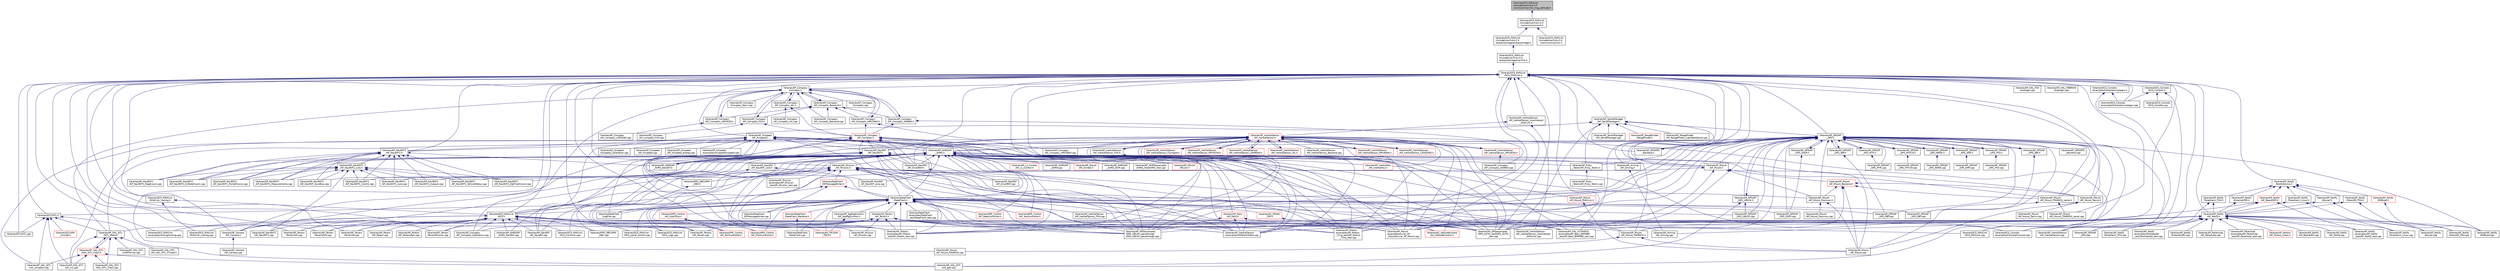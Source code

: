 digraph "libraries/GCS_MAVLink/include/mavlink/v1.0/common/mavlink_msg_attitude.h"
{
 // INTERACTIVE_SVG=YES
  edge [fontname="Helvetica",fontsize="10",labelfontname="Helvetica",labelfontsize="10"];
  node [fontname="Helvetica",fontsize="10",shape=record];
  Node1 [label="libraries/GCS_MAVLink\l/include/mavlink/v1.0\l/common/mavlink_msg_attitude.h",height=0.2,width=0.4,color="black", fillcolor="grey75", style="filled", fontcolor="black"];
  Node1 -> Node2 [dir="back",color="midnightblue",fontsize="10",style="solid",fontname="Helvetica"];
  Node2 [label="libraries/GCS_MAVLink\l/include/mavlink/v1.0\l/common/common.h",height=0.2,width=0.4,color="black", fillcolor="white", style="filled",URL="$common_8h.html",tooltip="MAVLink comm protocol generated from common.xml. "];
  Node2 -> Node3 [dir="back",color="midnightblue",fontsize="10",style="solid",fontname="Helvetica"];
  Node3 [label="libraries/GCS_MAVLink\l/include/mavlink/v1.0\l/ardupilotmega/ardupilotmega.h",height=0.2,width=0.4,color="black", fillcolor="white", style="filled",URL="$ardupilotmega_8h.html",tooltip="MAVLink comm protocol generated from ardupilotmega.xml. "];
  Node3 -> Node4 [dir="back",color="midnightblue",fontsize="10",style="solid",fontname="Helvetica"];
  Node4 [label="libraries/GCS_MAVLink\l/include/mavlink/v1.0\l/ardupilotmega/mavlink.h",height=0.2,width=0.4,color="black", fillcolor="white", style="filled",URL="$ardupilotmega_2mavlink_8h.html",tooltip="MAVLink comm protocol built from ardupilotmega.xml. "];
  Node4 -> Node5 [dir="back",color="midnightblue",fontsize="10",style="solid",fontname="Helvetica"];
  Node5 [label="libraries/GCS_MAVLink\l/GCS_MAVLink.h",height=0.2,width=0.4,color="black", fillcolor="white", style="filled",URL="$GCS__MAVLink_8h.html",tooltip="One size fits all header for MAVLink integration. "];
  Node5 -> Node6 [dir="back",color="midnightblue",fontsize="10",style="solid",fontname="Helvetica"];
  Node6 [label="libraries/AP_Airspeed\l/AP_Airspeed.h",height=0.2,width=0.4,color="black", fillcolor="white", style="filled",URL="$AP__Airspeed_8h.html"];
  Node6 -> Node7 [dir="back",color="midnightblue",fontsize="10",style="solid",fontname="Helvetica"];
  Node7 [label="libraries/AP_AHRS/AP\l_AHRS.h",height=0.2,width=0.4,color="black", fillcolor="white", style="filled",URL="$AP__AHRS_8h.html"];
  Node7 -> Node8 [dir="back",color="midnightblue",fontsize="10",style="solid",fontname="Helvetica"];
  Node8 [label="libraries/AC_AttitudeControl\l/AC_AttitudeControl.h",height=0.2,width=0.4,color="red", fillcolor="white", style="filled",URL="$AC__AttitudeControl_8h.html",tooltip="ArduCopter attitude control library. "];
  Node7 -> Node9 [dir="back",color="midnightblue",fontsize="10",style="solid",fontname="Helvetica"];
  Node9 [label="libraries/AP_AHRS/AP\l_AHRS.cpp",height=0.2,width=0.4,color="black", fillcolor="white", style="filled",URL="$AP__AHRS_8cpp.html"];
  Node7 -> Node10 [dir="back",color="midnightblue",fontsize="10",style="solid",fontname="Helvetica"];
  Node10 [label="libraries/AP_AHRS/AP\l_AHRS_NavEKF.h",height=0.2,width=0.4,color="black", fillcolor="white", style="filled",URL="$AP__AHRS__NavEKF_8h.html"];
  Node10 -> Node7 [dir="back",color="midnightblue",fontsize="10",style="solid",fontname="Helvetica"];
  Node7 -> Node11 [dir="back",color="midnightblue",fontsize="10",style="solid",fontname="Helvetica"];
  Node11 [label="libraries/AP_AHRS/AP\l_AHRS_DCM.cpp",height=0.2,width=0.4,color="black", fillcolor="white", style="filled",URL="$AP__AHRS__DCM_8cpp.html"];
  Node7 -> Node12 [dir="back",color="midnightblue",fontsize="10",style="solid",fontname="Helvetica"];
  Node12 [label="libraries/AP_AHRS/AP\l_AHRS_NavEKF.cpp",height=0.2,width=0.4,color="black", fillcolor="white", style="filled",URL="$AP__AHRS__NavEKF_8cpp.html"];
  Node7 -> Node13 [dir="back",color="midnightblue",fontsize="10",style="solid",fontname="Helvetica"];
  Node13 [label="libraries/AP_AHRS/examples\l/AHRS_Test/AHRS_Test.cpp",height=0.2,width=0.4,color="black", fillcolor="white", style="filled",URL="$AHRS__Test_8cpp.html"];
  Node7 -> Node14 [dir="back",color="midnightblue",fontsize="10",style="solid",fontname="Helvetica"];
  Node14 [label="libraries/AP_Arming\l/AP_Arming.h",height=0.2,width=0.4,color="black", fillcolor="white", style="filled",URL="$AP__Arming_8h.html"];
  Node14 -> Node15 [dir="back",color="midnightblue",fontsize="10",style="solid",fontname="Helvetica"];
  Node15 [label="libraries/AP_Arming\l/AP_Arming.cpp",height=0.2,width=0.4,color="black", fillcolor="white", style="filled",URL="$AP__Arming_8cpp.html"];
  Node7 -> Node16 [dir="back",color="midnightblue",fontsize="10",style="solid",fontname="Helvetica"];
  Node16 [label="libraries/AP_Camera\l/AP_Camera.h",height=0.2,width=0.4,color="black", fillcolor="white", style="filled",URL="$AP__Camera_8h.html",tooltip="Photo or video camera manager, with EEPROM-backed storage of constants. "];
  Node16 -> Node17 [dir="back",color="midnightblue",fontsize="10",style="solid",fontname="Helvetica"];
  Node17 [label="libraries/AP_Camera\l/AP_Camera.cpp",height=0.2,width=0.4,color="black", fillcolor="white", style="filled",URL="$AP__Camera_8cpp.html"];
  Node7 -> Node18 [dir="back",color="midnightblue",fontsize="10",style="solid",fontname="Helvetica"];
  Node18 [label="libraries/AP_Frsky\l_Telem/AP_Frsky_Telem.h",height=0.2,width=0.4,color="black", fillcolor="white", style="filled",URL="$AP__Frsky__Telem_8h.html"];
  Node18 -> Node19 [dir="back",color="midnightblue",fontsize="10",style="solid",fontname="Helvetica"];
  Node19 [label="libraries/AP_Frsky\l_Telem/AP_Frsky_Telem.cpp",height=0.2,width=0.4,color="black", fillcolor="white", style="filled",URL="$AP__Frsky__Telem_8cpp.html"];
  Node7 -> Node20 [dir="back",color="midnightblue",fontsize="10",style="solid",fontname="Helvetica"];
  Node20 [label="libraries/AP_GPS/examples\l/GPS_AUTO_test/GPS_AUTO\l_test.cpp",height=0.2,width=0.4,color="black", fillcolor="white", style="filled",URL="$GPS__AUTO__test_8cpp.html"];
  Node7 -> Node21 [dir="back",color="midnightblue",fontsize="10",style="solid",fontname="Helvetica"];
  Node21 [label="libraries/AP_GPS/examples\l/GPS_UBLOX_passthrough\l/GPS_UBLOX_passthrough.cpp",height=0.2,width=0.4,color="black", fillcolor="white", style="filled",URL="$GPS__UBLOX__passthrough_8cpp.html"];
  Node7 -> Node22 [dir="back",color="midnightblue",fontsize="10",style="solid",fontname="Helvetica"];
  Node22 [label="libraries/AP_InertialNav\l/AP_InertialNav.h",height=0.2,width=0.4,color="red", fillcolor="white", style="filled",URL="$AP__InertialNav_8h.html"];
  Node7 -> Node23 [dir="back",color="midnightblue",fontsize="10",style="solid",fontname="Helvetica"];
  Node23 [label="libraries/AP_InertialSensor\l/examples/VibTest/VibTest.cpp",height=0.2,width=0.4,color="black", fillcolor="white", style="filled",URL="$VibTest_8cpp.html"];
  Node7 -> Node24 [dir="back",color="midnightblue",fontsize="10",style="solid",fontname="Helvetica"];
  Node24 [label="libraries/AP_IRLock\l/IRLock.h",height=0.2,width=0.4,color="red", fillcolor="white", style="filled",URL="$IRLock_8h.html"];
  Node7 -> Node25 [dir="back",color="midnightblue",fontsize="10",style="solid",fontname="Helvetica"];
  Node25 [label="libraries/AP_L1_Control\l/AP_L1_Control.h",height=0.2,width=0.4,color="red", fillcolor="white", style="filled",URL="$AP__L1__Control_8h.html",tooltip="L1 Control algorithm. This is a instance of an AP_Navigation class. "];
  Node7 -> Node26 [dir="back",color="midnightblue",fontsize="10",style="solid",fontname="Helvetica"];
  Node26 [label="libraries/AP_Mission\l/AP_Mission.h",height=0.2,width=0.4,color="black", fillcolor="white", style="filled",URL="$AP__Mission_8h.html",tooltip="Handles the MAVLINK command mission stack. Reads and writes mission to storage. "];
  Node26 -> Node16 [dir="back",color="midnightblue",fontsize="10",style="solid",fontname="Helvetica"];
  Node26 -> Node20 [dir="back",color="midnightblue",fontsize="10",style="solid",fontname="Helvetica"];
  Node26 -> Node21 [dir="back",color="midnightblue",fontsize="10",style="solid",fontname="Helvetica"];
  Node26 -> Node27 [dir="back",color="midnightblue",fontsize="10",style="solid",fontname="Helvetica"];
  Node27 [label="libraries/AP_HAL_FLYMAPLE\l/examples/AP_Baro_BMP085\l_test/AP_Baro_BMP085_test.cpp",height=0.2,width=0.4,color="black", fillcolor="white", style="filled",URL="$AP__Baro__BMP085__test_8cpp.html"];
  Node26 -> Node23 [dir="back",color="midnightblue",fontsize="10",style="solid",fontname="Helvetica"];
  Node26 -> Node28 [dir="back",color="midnightblue",fontsize="10",style="solid",fontname="Helvetica"];
  Node28 [label="libraries/AP_Mission\l/AP_Mission.cpp",height=0.2,width=0.4,color="black", fillcolor="white", style="filled",URL="$AP__Mission_8cpp.html",tooltip="Handles the MAVLINK command mission stack. Reads and writes mission to storage. "];
  Node26 -> Node29 [dir="back",color="midnightblue",fontsize="10",style="solid",fontname="Helvetica"];
  Node29 [label="libraries/AP_Mission\l/examples/AP_Mission\l_test/AP_Mission_test.cpp",height=0.2,width=0.4,color="black", fillcolor="white", style="filled",URL="$AP__Mission__test_8cpp.html"];
  Node26 -> Node30 [dir="back",color="midnightblue",fontsize="10",style="solid",fontname="Helvetica"];
  Node30 [label="libraries/AP_Motors\l/examples/AP_Motors\l_test/AP_Motors_test.cpp",height=0.2,width=0.4,color="black", fillcolor="white", style="filled",URL="$AP__Motors__test_8cpp.html"];
  Node26 -> Node31 [dir="back",color="midnightblue",fontsize="10",style="solid",fontname="Helvetica"];
  Node31 [label="libraries/AP_Motors\l/examples/AP_Motors\l_Time_test/AP_Motors\l_Time_test.cpp",height=0.2,width=0.4,color="black", fillcolor="white", style="filled",URL="$AP__Motors__Time__test_8cpp.html"];
  Node26 -> Node32 [dir="back",color="midnightblue",fontsize="10",style="solid",fontname="Helvetica"];
  Node32 [label="libraries/AP_Mount\l/examples/trivial_AP\l_Mount/trivial_AP_Mount.cpp",height=0.2,width=0.4,color="black", fillcolor="white", style="filled",URL="$trivial__AP__Mount_8cpp.html"];
  Node26 -> Node33 [dir="back",color="midnightblue",fontsize="10",style="solid",fontname="Helvetica"];
  Node33 [label="libraries/APM_OBC/APM\l_OBC.h",height=0.2,width=0.4,color="black", fillcolor="white", style="filled",URL="$APM__OBC_8h.html"];
  Node33 -> Node34 [dir="back",color="midnightblue",fontsize="10",style="solid",fontname="Helvetica"];
  Node34 [label="libraries/APM_OBC/APM\l_OBC.cpp",height=0.2,width=0.4,color="black", fillcolor="white", style="filled",URL="$APM__OBC_8cpp.html"];
  Node26 -> Node35 [dir="back",color="midnightblue",fontsize="10",style="solid",fontname="Helvetica"];
  Node35 [label="libraries/DataFlash\l/DataFlash.h",height=0.2,width=0.4,color="black", fillcolor="white", style="filled",URL="$DataFlash_8h.html"];
  Node35 -> Node36 [dir="back",color="midnightblue",fontsize="10",style="solid",fontname="Helvetica"];
  Node36 [label="libraries/AC_PID/AC\l_PID.h",height=0.2,width=0.4,color="red", fillcolor="white", style="filled",URL="$AC__PID_8h.html",tooltip="Generic PID algorithm, with EEPROM-backed storage of constants. "];
  Node36 -> Node8 [dir="back",color="midnightblue",fontsize="10",style="solid",fontname="Helvetica"];
  Node35 -> Node37 [dir="back",color="midnightblue",fontsize="10",style="solid",fontname="Helvetica"];
  Node37 [label="libraries/AP_GPS/AP\l_GPS_GSOF.cpp",height=0.2,width=0.4,color="black", fillcolor="white", style="filled",URL="$AP__GPS__GSOF_8cpp.html"];
  Node35 -> Node38 [dir="back",color="midnightblue",fontsize="10",style="solid",fontname="Helvetica"];
  Node38 [label="libraries/AP_GPS/AP\l_GPS_SBF.cpp",height=0.2,width=0.4,color="black", fillcolor="white", style="filled",URL="$AP__GPS__SBF_8cpp.html"];
  Node35 -> Node39 [dir="back",color="midnightblue",fontsize="10",style="solid",fontname="Helvetica"];
  Node39 [label="libraries/AP_GPS/AP\l_GPS_SBP.cpp",height=0.2,width=0.4,color="black", fillcolor="white", style="filled",URL="$AP__GPS__SBP_8cpp.html"];
  Node35 -> Node40 [dir="back",color="midnightblue",fontsize="10",style="solid",fontname="Helvetica"];
  Node40 [label="libraries/AP_GPS/AP\l_GPS_UBLOX.cpp",height=0.2,width=0.4,color="black", fillcolor="white", style="filled",URL="$AP__GPS__UBLOX_8cpp.html"];
  Node35 -> Node20 [dir="back",color="midnightblue",fontsize="10",style="solid",fontname="Helvetica"];
  Node35 -> Node21 [dir="back",color="midnightblue",fontsize="10",style="solid",fontname="Helvetica"];
  Node35 -> Node27 [dir="back",color="midnightblue",fontsize="10",style="solid",fontname="Helvetica"];
  Node35 -> Node41 [dir="back",color="midnightblue",fontsize="10",style="solid",fontname="Helvetica"];
  Node41 [label="libraries/AP_InertialSensor\l/AP_InertialSensor_PX4.cpp",height=0.2,width=0.4,color="black", fillcolor="white", style="filled",URL="$AP__InertialSensor__PX4_8cpp.html"];
  Node35 -> Node23 [dir="back",color="midnightblue",fontsize="10",style="solid",fontname="Helvetica"];
  Node35 -> Node30 [dir="back",color="midnightblue",fontsize="10",style="solid",fontname="Helvetica"];
  Node35 -> Node31 [dir="back",color="midnightblue",fontsize="10",style="solid",fontname="Helvetica"];
  Node35 -> Node32 [dir="back",color="midnightblue",fontsize="10",style="solid",fontname="Helvetica"];
  Node35 -> Node42 [dir="back",color="midnightblue",fontsize="10",style="solid",fontname="Helvetica"];
  Node42 [label="libraries/AP_SpdHgtControl\l/AP_SpdHgtControl.h",height=0.2,width=0.4,color="black", fillcolor="white", style="filled",URL="$AP__SpdHgtControl_8h.html",tooltip="generic speed & height controller interface "];
  Node42 -> Node43 [dir="back",color="midnightblue",fontsize="10",style="solid",fontname="Helvetica"];
  Node43 [label="libraries/AP_TECS/AP\l_TECS.h",height=0.2,width=0.4,color="red", fillcolor="white", style="filled",URL="$AP__TECS_8h.html",tooltip="Combined Total Energy Speed & Height Control. This is a instance of an AP_SpdHgtControl class..."];
  Node35 -> Node43 [dir="back",color="midnightblue",fontsize="10",style="solid",fontname="Helvetica"];
  Node35 -> Node44 [dir="back",color="midnightblue",fontsize="10",style="solid",fontname="Helvetica"];
  Node44 [label="libraries/AP_Terrain\l/AP_Terrain.cpp",height=0.2,width=0.4,color="black", fillcolor="white", style="filled",URL="$AP__Terrain_8cpp.html"];
  Node35 -> Node45 [dir="back",color="midnightblue",fontsize="10",style="solid",fontname="Helvetica"];
  Node45 [label="libraries/AP_Terrain\l/AP_Terrain.h",height=0.2,width=0.4,color="black", fillcolor="white", style="filled",URL="$AP__Terrain_8h.html"];
  Node45 -> Node20 [dir="back",color="midnightblue",fontsize="10",style="solid",fontname="Helvetica"];
  Node45 -> Node21 [dir="back",color="midnightblue",fontsize="10",style="solid",fontname="Helvetica"];
  Node45 -> Node27 [dir="back",color="midnightblue",fontsize="10",style="solid",fontname="Helvetica"];
  Node45 -> Node46 [dir="back",color="midnightblue",fontsize="10",style="solid",fontname="Helvetica"];
  Node46 [label="libraries/AP_HAL_SITL\l/SITL_State.h",height=0.2,width=0.4,color="black", fillcolor="white", style="filled",URL="$SITL__State_8h.html"];
  Node46 -> Node47 [dir="back",color="midnightblue",fontsize="10",style="solid",fontname="Helvetica"];
  Node47 [label="libraries/AP_HAL_SITL\l/HAL_SITL_Class.h",height=0.2,width=0.4,color="red", fillcolor="white", style="filled",URL="$HAL__SITL__Class_8h.html"];
  Node47 -> Node46 [dir="back",color="midnightblue",fontsize="10",style="solid",fontname="Helvetica"];
  Node47 -> Node48 [dir="back",color="midnightblue",fontsize="10",style="solid",fontname="Helvetica"];
  Node48 [label="libraries/AP_HAL_SITL\l/HAL_SITL_Class.cpp",height=0.2,width=0.4,color="black", fillcolor="white", style="filled",URL="$HAL__SITL__Class_8cpp.html"];
  Node47 -> Node49 [dir="back",color="midnightblue",fontsize="10",style="solid",fontname="Helvetica"];
  Node49 [label="libraries/AP_HAL_SITL\l/sitl_compass.cpp",height=0.2,width=0.4,color="black", fillcolor="white", style="filled",URL="$sitl__compass_8cpp.html"];
  Node47 -> Node50 [dir="back",color="midnightblue",fontsize="10",style="solid",fontname="Helvetica"];
  Node50 [label="libraries/AP_HAL_SITL\l/sitl_gps.cpp",height=0.2,width=0.4,color="black", fillcolor="white", style="filled",URL="$sitl__gps_8cpp.html"];
  Node47 -> Node51 [dir="back",color="midnightblue",fontsize="10",style="solid",fontname="Helvetica"];
  Node51 [label="libraries/AP_HAL_SITL\l/sitl_ins.cpp",height=0.2,width=0.4,color="black", fillcolor="white", style="filled",URL="$sitl__ins_8cpp.html"];
  Node46 -> Node52 [dir="back",color="midnightblue",fontsize="10",style="solid",fontname="Helvetica"];
  Node52 [label="libraries/AP_HAL_SITL\l/AP_HAL_SITL_Private.h",height=0.2,width=0.4,color="black", fillcolor="white", style="filled",URL="$AP__HAL__SITL__Private_8h.html"];
  Node46 -> Node48 [dir="back",color="midnightblue",fontsize="10",style="solid",fontname="Helvetica"];
  Node46 -> Node51 [dir="back",color="midnightblue",fontsize="10",style="solid",fontname="Helvetica"];
  Node46 -> Node53 [dir="back",color="midnightblue",fontsize="10",style="solid",fontname="Helvetica"];
  Node53 [label="libraries/AP_HAL_SITL\l/UARTDriver.cpp",height=0.2,width=0.4,color="black", fillcolor="white", style="filled",URL="$SITL_2UARTDriver_8cpp.html"];
  Node45 -> Node23 [dir="back",color="midnightblue",fontsize="10",style="solid",fontname="Helvetica"];
  Node45 -> Node28 [dir="back",color="midnightblue",fontsize="10",style="solid",fontname="Helvetica"];
  Node45 -> Node30 [dir="back",color="midnightblue",fontsize="10",style="solid",fontname="Helvetica"];
  Node45 -> Node31 [dir="back",color="midnightblue",fontsize="10",style="solid",fontname="Helvetica"];
  Node45 -> Node32 [dir="back",color="midnightblue",fontsize="10",style="solid",fontname="Helvetica"];
  Node45 -> Node44 [dir="back",color="midnightblue",fontsize="10",style="solid",fontname="Helvetica"];
  Node45 -> Node54 [dir="back",color="midnightblue",fontsize="10",style="solid",fontname="Helvetica"];
  Node54 [label="libraries/AP_Terrain\l/TerrainGCS.cpp",height=0.2,width=0.4,color="black", fillcolor="white", style="filled",URL="$TerrainGCS_8cpp.html"];
  Node45 -> Node55 [dir="back",color="midnightblue",fontsize="10",style="solid",fontname="Helvetica"];
  Node55 [label="libraries/AP_Terrain\l/TerrainIO.cpp",height=0.2,width=0.4,color="black", fillcolor="white", style="filled",URL="$TerrainIO_8cpp.html"];
  Node45 -> Node56 [dir="back",color="midnightblue",fontsize="10",style="solid",fontname="Helvetica"];
  Node56 [label="libraries/AP_Terrain\l/TerrainMission.cpp",height=0.2,width=0.4,color="black", fillcolor="white", style="filled",URL="$TerrainMission_8cpp.html"];
  Node45 -> Node57 [dir="back",color="midnightblue",fontsize="10",style="solid",fontname="Helvetica"];
  Node57 [label="libraries/AP_Terrain\l/TerrainUtil.cpp",height=0.2,width=0.4,color="black", fillcolor="white", style="filled",URL="$TerrainUtil_8cpp.html"];
  Node45 -> Node58 [dir="back",color="midnightblue",fontsize="10",style="solid",fontname="Helvetica"];
  Node58 [label="libraries/GCS_Console\l/examples/Console/Console.cpp",height=0.2,width=0.4,color="black", fillcolor="white", style="filled",URL="$GCS__Console_2examples_2Console_2Console_8cpp.html"];
  Node35 -> Node59 [dir="back",color="midnightblue",fontsize="10",style="solid",fontname="Helvetica"];
  Node59 [label="libraries/APM_Control\l/AP_AutoTune.h",height=0.2,width=0.4,color="red", fillcolor="white", style="filled",URL="$AP__AutoTune_8h.html"];
  Node59 -> Node60 [dir="back",color="midnightblue",fontsize="10",style="solid",fontname="Helvetica"];
  Node60 [label="libraries/APM_Control\l/AP_PitchController.h",height=0.2,width=0.4,color="red", fillcolor="white", style="filled",URL="$AP__PitchController_8h.html"];
  Node59 -> Node61 [dir="back",color="midnightblue",fontsize="10",style="solid",fontname="Helvetica"];
  Node61 [label="libraries/APM_Control\l/AP_RollController.h",height=0.2,width=0.4,color="red", fillcolor="white", style="filled",URL="$AP__RollController_8h.html"];
  Node35 -> Node60 [dir="back",color="midnightblue",fontsize="10",style="solid",fontname="Helvetica"];
  Node35 -> Node61 [dir="back",color="midnightblue",fontsize="10",style="solid",fontname="Helvetica"];
  Node35 -> Node62 [dir="back",color="midnightblue",fontsize="10",style="solid",fontname="Helvetica"];
  Node62 [label="libraries/APM_Control\l/AP_SteerController.h",height=0.2,width=0.4,color="red", fillcolor="white", style="filled",URL="$AP__SteerController_8h.html"];
  Node35 -> Node63 [dir="back",color="midnightblue",fontsize="10",style="solid",fontname="Helvetica"];
  Node63 [label="libraries/APM_Control\l/AP_YawController.h",height=0.2,width=0.4,color="red", fillcolor="white", style="filled",URL="$AP__YawController_8h.html"];
  Node35 -> Node64 [dir="back",color="midnightblue",fontsize="10",style="solid",fontname="Helvetica"];
  Node64 [label="libraries/DataFlash\l/DataFlash.cpp",height=0.2,width=0.4,color="black", fillcolor="white", style="filled",URL="$DataFlash_8cpp.html"];
  Node35 -> Node65 [dir="back",color="midnightblue",fontsize="10",style="solid",fontname="Helvetica"];
  Node65 [label="libraries/DataFlash\l/DataFlash_Backend.h",height=0.2,width=0.4,color="red", fillcolor="white", style="filled",URL="$DataFlash__Backend_8h.html"];
  Node65 -> Node64 [dir="back",color="midnightblue",fontsize="10",style="solid",fontname="Helvetica"];
  Node35 -> Node66 [dir="back",color="midnightblue",fontsize="10",style="solid",fontname="Helvetica"];
  Node66 [label="libraries/DataFlash\l/DFMessageWriter.cpp",height=0.2,width=0.4,color="black", fillcolor="white", style="filled",URL="$DFMessageWriter_8cpp.html"];
  Node35 -> Node67 [dir="back",color="midnightblue",fontsize="10",style="solid",fontname="Helvetica"];
  Node67 [label="libraries/DataFlash\l/examples/DataFlash\l_test/DataFlash_test.cpp",height=0.2,width=0.4,color="black", fillcolor="white", style="filled",URL="$DataFlash__test_8cpp.html"];
  Node35 -> Node68 [dir="back",color="midnightblue",fontsize="10",style="solid",fontname="Helvetica"];
  Node68 [label="libraries/DataFlash\l/LogFile.cpp",height=0.2,width=0.4,color="black", fillcolor="white", style="filled",URL="$LogFile_8cpp.html"];
  Node35 -> Node69 [dir="back",color="midnightblue",fontsize="10",style="solid",fontname="Helvetica"];
  Node69 [label="libraries/GCS_MAVLink\l/GCS.h",height=0.2,width=0.4,color="black", fillcolor="white", style="filled",URL="$GCS_8h.html",tooltip="Interface definition for the various Ground Control System. "];
  Node69 -> Node12 [dir="back",color="midnightblue",fontsize="10",style="solid",fontname="Helvetica"];
  Node69 -> Node15 [dir="back",color="midnightblue",fontsize="10",style="solid",fontname="Helvetica"];
  Node69 -> Node16 [dir="back",color="midnightblue",fontsize="10",style="solid",fontname="Helvetica"];
  Node69 -> Node70 [dir="back",color="midnightblue",fontsize="10",style="solid",fontname="Helvetica"];
  Node70 [label="libraries/AP_Compass\l/AP_Compass_Calibration.cpp",height=0.2,width=0.4,color="black", fillcolor="white", style="filled",URL="$AP__Compass__Calibration_8cpp.html"];
  Node69 -> Node71 [dir="back",color="midnightblue",fontsize="10",style="solid",fontname="Helvetica"];
  Node71 [label="libraries/AP_InertialSensor\l/AP_InertialSensor_UserInteract\l_MAVLink.cpp",height=0.2,width=0.4,color="black", fillcolor="white", style="filled",URL="$AP__InertialSensor__UserInteract__MAVLink_8cpp.html"];
  Node69 -> Node72 [dir="back",color="midnightblue",fontsize="10",style="solid",fontname="Helvetica"];
  Node72 [label="libraries/AP_Motors\l/AP_MotorsHeli.cpp",height=0.2,width=0.4,color="black", fillcolor="white", style="filled",URL="$AP__MotorsHeli_8cpp.html"];
  Node69 -> Node73 [dir="back",color="midnightblue",fontsize="10",style="solid",fontname="Helvetica"];
  Node73 [label="libraries/AP_Mount\l/AP_Mount_SToRM32.h",height=0.2,width=0.4,color="black", fillcolor="white", style="filled",URL="$AP__Mount__SToRM32_8h.html"];
  Node73 -> Node74 [dir="back",color="midnightblue",fontsize="10",style="solid",fontname="Helvetica"];
  Node74 [label="libraries/AP_Mount\l/AP_Mount.cpp",height=0.2,width=0.4,color="black", fillcolor="white", style="filled",URL="$AP__Mount_8cpp.html"];
  Node73 -> Node75 [dir="back",color="midnightblue",fontsize="10",style="solid",fontname="Helvetica"];
  Node75 [label="libraries/AP_Mount\l/AP_Mount_SToRM32.cpp",height=0.2,width=0.4,color="black", fillcolor="white", style="filled",URL="$AP__Mount__SToRM32_8cpp.html"];
  Node69 -> Node76 [dir="back",color="midnightblue",fontsize="10",style="solid",fontname="Helvetica"];
  Node76 [label="libraries/AP_NavEKF\l/AP_NavEKF.cpp",height=0.2,width=0.4,color="black", fillcolor="white", style="filled",URL="$AP__NavEKF_8cpp.html"];
  Node69 -> Node77 [dir="back",color="midnightblue",fontsize="10",style="solid",fontname="Helvetica"];
  Node77 [label="libraries/AP_NavEKF2\l/AP_NavEKF2.cpp",height=0.2,width=0.4,color="black", fillcolor="white", style="filled",URL="$AP__NavEKF2_8cpp.html"];
  Node69 -> Node78 [dir="back",color="midnightblue",fontsize="10",style="solid",fontname="Helvetica"];
  Node78 [label="libraries/AP_Param\l/AP_Param.cpp",height=0.2,width=0.4,color="black", fillcolor="white", style="filled",URL="$AP__Param_8cpp.html",tooltip="The AP variable store. "];
  Node69 -> Node44 [dir="back",color="midnightblue",fontsize="10",style="solid",fontname="Helvetica"];
  Node69 -> Node54 [dir="back",color="midnightblue",fontsize="10",style="solid",fontname="Helvetica"];
  Node69 -> Node55 [dir="back",color="midnightblue",fontsize="10",style="solid",fontname="Helvetica"];
  Node69 -> Node56 [dir="back",color="midnightblue",fontsize="10",style="solid",fontname="Helvetica"];
  Node69 -> Node57 [dir="back",color="midnightblue",fontsize="10",style="solid",fontname="Helvetica"];
  Node69 -> Node34 [dir="back",color="midnightblue",fontsize="10",style="solid",fontname="Helvetica"];
  Node69 -> Node79 [dir="back",color="midnightblue",fontsize="10",style="solid",fontname="Helvetica"];
  Node79 [label="libraries/GCS_MAVLink\l/examples/routing/routing.cpp",height=0.2,width=0.4,color="black", fillcolor="white", style="filled",URL="$routing_8cpp.html"];
  Node69 -> Node80 [dir="back",color="midnightblue",fontsize="10",style="solid",fontname="Helvetica"];
  Node80 [label="libraries/GCS_MAVLink\l/GCS_Common.cpp",height=0.2,width=0.4,color="black", fillcolor="white", style="filled",URL="$GCS__Common_8cpp.html"];
  Node69 -> Node81 [dir="back",color="midnightblue",fontsize="10",style="solid",fontname="Helvetica"];
  Node81 [label="libraries/GCS_MAVLink\l/GCS_Logs.cpp",height=0.2,width=0.4,color="black", fillcolor="white", style="filled",URL="$GCS__Logs_8cpp.html"];
  Node69 -> Node82 [dir="back",color="midnightblue",fontsize="10",style="solid",fontname="Helvetica"];
  Node82 [label="libraries/GCS_MAVLink\l/GCS_MAVLink.cpp",height=0.2,width=0.4,color="black", fillcolor="white", style="filled",URL="$GCS__MAVLink_8cpp.html"];
  Node69 -> Node83 [dir="back",color="midnightblue",fontsize="10",style="solid",fontname="Helvetica"];
  Node83 [label="libraries/GCS_MAVLink\l/GCS_serial_control.cpp",height=0.2,width=0.4,color="black", fillcolor="white", style="filled",URL="$GCS__serial__control_8cpp.html"];
  Node69 -> Node84 [dir="back",color="midnightblue",fontsize="10",style="solid",fontname="Helvetica"];
  Node84 [label="libraries/GCS_MAVLink\l/MAVLink_routing.cpp",height=0.2,width=0.4,color="black", fillcolor="white", style="filled",URL="$MAVLink__routing_8cpp.html"];
  Node35 -> Node81 [dir="back",color="midnightblue",fontsize="10",style="solid",fontname="Helvetica"];
  Node35 -> Node83 [dir="back",color="midnightblue",fontsize="10",style="solid",fontname="Helvetica"];
  Node35 -> Node85 [dir="back",color="midnightblue",fontsize="10",style="solid",fontname="Helvetica"];
  Node85 [label="libraries/SITL/SITL.h",height=0.2,width=0.4,color="black", fillcolor="white", style="filled",URL="$SITL_8h.html"];
  Node85 -> Node46 [dir="back",color="midnightblue",fontsize="10",style="solid",fontname="Helvetica"];
  Node85 -> Node49 [dir="back",color="midnightblue",fontsize="10",style="solid",fontname="Helvetica"];
  Node85 -> Node50 [dir="back",color="midnightblue",fontsize="10",style="solid",fontname="Helvetica"];
  Node85 -> Node51 [dir="back",color="midnightblue",fontsize="10",style="solid",fontname="Helvetica"];
  Node85 -> Node86 [dir="back",color="midnightblue",fontsize="10",style="solid",fontname="Helvetica"];
  Node86 [label="libraries/SITL/SIM\l_Aircraft.h",height=0.2,width=0.4,color="red", fillcolor="white", style="filled",URL="$SIM__Aircraft_8h.html"];
  Node85 -> Node87 [dir="back",color="midnightblue",fontsize="10",style="solid",fontname="Helvetica"];
  Node87 [label="libraries/SITL/SITL.cpp",height=0.2,width=0.4,color="black", fillcolor="white", style="filled",URL="$SITL_8cpp.html"];
  Node26 -> Node88 [dir="back",color="midnightblue",fontsize="10",style="solid",fontname="Helvetica"];
  Node88 [label="libraries/DataFlash\l/DFMessageWriter.h",height=0.2,width=0.4,color="red", fillcolor="white", style="filled",URL="$DFMessageWriter_8h.html"];
  Node88 -> Node35 [dir="back",color="midnightblue",fontsize="10",style="solid",fontname="Helvetica"];
  Node88 -> Node66 [dir="back",color="midnightblue",fontsize="10",style="solid",fontname="Helvetica"];
  Node88 -> Node68 [dir="back",color="midnightblue",fontsize="10",style="solid",fontname="Helvetica"];
  Node26 -> Node58 [dir="back",color="midnightblue",fontsize="10",style="solid",fontname="Helvetica"];
  Node26 -> Node69 [dir="back",color="midnightblue",fontsize="10",style="solid",fontname="Helvetica"];
  Node7 -> Node30 [dir="back",color="midnightblue",fontsize="10",style="solid",fontname="Helvetica"];
  Node7 -> Node31 [dir="back",color="midnightblue",fontsize="10",style="solid",fontname="Helvetica"];
  Node7 -> Node89 [dir="back",color="midnightblue",fontsize="10",style="solid",fontname="Helvetica"];
  Node89 [label="libraries/AP_Mount\l/AP_Gimbal.h",height=0.2,width=0.4,color="red", fillcolor="white", style="filled",URL="$AP__Gimbal_8h.html"];
  Node7 -> Node90 [dir="back",color="midnightblue",fontsize="10",style="solid",fontname="Helvetica"];
  Node90 [label="libraries/AP_Mount\l/AP_Mount.h",height=0.2,width=0.4,color="black", fillcolor="white", style="filled",URL="$AP__Mount_8h.html"];
  Node90 -> Node74 [dir="back",color="midnightblue",fontsize="10",style="solid",fontname="Helvetica"];
  Node90 -> Node91 [dir="back",color="midnightblue",fontsize="10",style="solid",fontname="Helvetica"];
  Node91 [label="libraries/AP_Mount\l/AP_Mount_Backend.h",height=0.2,width=0.4,color="red", fillcolor="white", style="filled",URL="$AP__Mount__Backend_8h.html"];
  Node91 -> Node74 [dir="back",color="midnightblue",fontsize="10",style="solid",fontname="Helvetica"];
  Node91 -> Node92 [dir="back",color="midnightblue",fontsize="10",style="solid",fontname="Helvetica"];
  Node92 [label="libraries/AP_Mount\l/AP_Mount_Servo.h",height=0.2,width=0.4,color="black", fillcolor="white", style="filled",URL="$AP__Mount__Servo_8h.html"];
  Node92 -> Node74 [dir="back",color="midnightblue",fontsize="10",style="solid",fontname="Helvetica"];
  Node92 -> Node93 [dir="back",color="midnightblue",fontsize="10",style="solid",fontname="Helvetica"];
  Node93 [label="libraries/AP_Mount\l/AP_Mount_Servo.cpp",height=0.2,width=0.4,color="black", fillcolor="white", style="filled",URL="$AP__Mount__Servo_8cpp.html"];
  Node91 -> Node94 [dir="back",color="midnightblue",fontsize="10",style="solid",fontname="Helvetica"];
  Node94 [label="libraries/AP_Mount\l/AP_Mount_Alexmos.h",height=0.2,width=0.4,color="black", fillcolor="white", style="filled",URL="$AP__Mount__Alexmos_8h.html"];
  Node94 -> Node74 [dir="back",color="midnightblue",fontsize="10",style="solid",fontname="Helvetica"];
  Node94 -> Node95 [dir="back",color="midnightblue",fontsize="10",style="solid",fontname="Helvetica"];
  Node95 [label="libraries/AP_Mount\l/AP_Mount_Alexmos.cpp",height=0.2,width=0.4,color="black", fillcolor="white", style="filled",URL="$AP__Mount__Alexmos_8cpp.html"];
  Node91 -> Node73 [dir="back",color="midnightblue",fontsize="10",style="solid",fontname="Helvetica"];
  Node91 -> Node96 [dir="back",color="midnightblue",fontsize="10",style="solid",fontname="Helvetica"];
  Node96 [label="libraries/AP_Mount\l/AP_Mount_SToRM32_serial.h",height=0.2,width=0.4,color="black", fillcolor="white", style="filled",URL="$AP__Mount__SToRM32__serial_8h.html"];
  Node96 -> Node74 [dir="back",color="midnightblue",fontsize="10",style="solid",fontname="Helvetica"];
  Node96 -> Node97 [dir="back",color="midnightblue",fontsize="10",style="solid",fontname="Helvetica"];
  Node97 [label="libraries/AP_Mount\l/AP_Mount_SToRM32_serial.cpp",height=0.2,width=0.4,color="black", fillcolor="white", style="filled",URL="$AP__Mount__SToRM32__serial_8cpp.html"];
  Node90 -> Node94 [dir="back",color="midnightblue",fontsize="10",style="solid",fontname="Helvetica"];
  Node90 -> Node32 [dir="back",color="midnightblue",fontsize="10",style="solid",fontname="Helvetica"];
  Node90 -> Node69 [dir="back",color="midnightblue",fontsize="10",style="solid",fontname="Helvetica"];
  Node7 -> Node92 [dir="back",color="midnightblue",fontsize="10",style="solid",fontname="Helvetica"];
  Node7 -> Node98 [dir="back",color="midnightblue",fontsize="10",style="solid",fontname="Helvetica"];
  Node98 [label="libraries/AP_Mount\l/AP_Mount_MAVLink.h",height=0.2,width=0.4,color="red", fillcolor="white", style="filled",URL="$AP__Mount__MAVLink_8h.html"];
  Node98 -> Node74 [dir="back",color="midnightblue",fontsize="10",style="solid",fontname="Helvetica"];
  Node7 -> Node94 [dir="back",color="midnightblue",fontsize="10",style="solid",fontname="Helvetica"];
  Node7 -> Node73 [dir="back",color="midnightblue",fontsize="10",style="solid",fontname="Helvetica"];
  Node7 -> Node96 [dir="back",color="midnightblue",fontsize="10",style="solid",fontname="Helvetica"];
  Node7 -> Node32 [dir="back",color="midnightblue",fontsize="10",style="solid",fontname="Helvetica"];
  Node7 -> Node76 [dir="back",color="midnightblue",fontsize="10",style="solid",fontname="Helvetica"];
  Node7 -> Node99 [dir="back",color="midnightblue",fontsize="10",style="solid",fontname="Helvetica"];
  Node99 [label="libraries/AP_NavEKF\l/AP_NavEKF_core.cpp",height=0.2,width=0.4,color="black", fillcolor="white", style="filled",URL="$AP__NavEKF__core_8cpp.html"];
  Node7 -> Node100 [dir="back",color="midnightblue",fontsize="10",style="solid",fontname="Helvetica"];
  Node100 [label="libraries/AP_NavEKF\l/AP_SmallEKF.h",height=0.2,width=0.4,color="black", fillcolor="white", style="filled",URL="$AP__SmallEKF_8h.html"];
  Node100 -> Node101 [dir="back",color="midnightblue",fontsize="10",style="solid",fontname="Helvetica"];
  Node101 [label="libraries/AP_NavEKF\l/AP_SmallEKF.cpp",height=0.2,width=0.4,color="black", fillcolor="white", style="filled",URL="$AP__SmallEKF_8cpp.html"];
  Node7 -> Node101 [dir="back",color="midnightblue",fontsize="10",style="solid",fontname="Helvetica"];
  Node7 -> Node102 [dir="back",color="midnightblue",fontsize="10",style="solid",fontname="Helvetica"];
  Node102 [label="libraries/AP_NavEKF2\l/AP_NavEKF2_AirDataFusion.cpp",height=0.2,width=0.4,color="black", fillcolor="white", style="filled",URL="$AP__NavEKF2__AirDataFusion_8cpp.html"];
  Node7 -> Node103 [dir="back",color="midnightblue",fontsize="10",style="solid",fontname="Helvetica"];
  Node103 [label="libraries/AP_NavEKF2\l/AP_NavEKF2_Control.cpp",height=0.2,width=0.4,color="black", fillcolor="white", style="filled",URL="$AP__NavEKF2__Control_8cpp.html"];
  Node7 -> Node104 [dir="back",color="midnightblue",fontsize="10",style="solid",fontname="Helvetica"];
  Node104 [label="libraries/AP_NavEKF2\l/AP_NavEKF2_core.cpp",height=0.2,width=0.4,color="black", fillcolor="white", style="filled",URL="$AP__NavEKF2__core_8cpp.html"];
  Node7 -> Node105 [dir="back",color="midnightblue",fontsize="10",style="solid",fontname="Helvetica"];
  Node105 [label="libraries/AP_NavEKF2\l/AP_NavEKF2_MagFusion.cpp",height=0.2,width=0.4,color="black", fillcolor="white", style="filled",URL="$AP__NavEKF2__MagFusion_8cpp.html"];
  Node7 -> Node106 [dir="back",color="midnightblue",fontsize="10",style="solid",fontname="Helvetica"];
  Node106 [label="libraries/AP_NavEKF2\l/AP_NavEKF2_Measurements.cpp",height=0.2,width=0.4,color="black", fillcolor="white", style="filled",URL="$AP__NavEKF2__Measurements_8cpp.html"];
  Node7 -> Node107 [dir="back",color="midnightblue",fontsize="10",style="solid",fontname="Helvetica"];
  Node107 [label="libraries/AP_NavEKF2\l/AP_NavEKF2_OptFlowFusion.cpp",height=0.2,width=0.4,color="black", fillcolor="white", style="filled",URL="$AP__NavEKF2__OptFlowFusion_8cpp.html"];
  Node7 -> Node108 [dir="back",color="midnightblue",fontsize="10",style="solid",fontname="Helvetica"];
  Node108 [label="libraries/AP_NavEKF2\l/AP_NavEKF2_Outputs.cpp",height=0.2,width=0.4,color="black", fillcolor="white", style="filled",URL="$AP__NavEKF2__Outputs_8cpp.html"];
  Node7 -> Node109 [dir="back",color="midnightblue",fontsize="10",style="solid",fontname="Helvetica"];
  Node109 [label="libraries/AP_NavEKF2\l/AP_NavEKF2_PosVelFusion.cpp",height=0.2,width=0.4,color="black", fillcolor="white", style="filled",URL="$AP__NavEKF2__PosVelFusion_8cpp.html"];
  Node7 -> Node110 [dir="back",color="midnightblue",fontsize="10",style="solid",fontname="Helvetica"];
  Node110 [label="libraries/AP_NavEKF2\l/AP_NavEKF2_VehicleStatus.cpp",height=0.2,width=0.4,color="black", fillcolor="white", style="filled",URL="$AP__NavEKF2__VehicleStatus_8cpp.html"];
  Node7 -> Node111 [dir="back",color="midnightblue",fontsize="10",style="solid",fontname="Helvetica"];
  Node111 [label="libraries/AP_NavEKF2\l/AP_NavEKF_GyroBias.cpp",height=0.2,width=0.4,color="black", fillcolor="white", style="filled",URL="$AP__NavEKF__GyroBias_8cpp.html"];
  Node7 -> Node112 [dir="back",color="midnightblue",fontsize="10",style="solid",fontname="Helvetica"];
  Node112 [label="libraries/AP_Rally\l/AP_Rally.h",height=0.2,width=0.4,color="red", fillcolor="white", style="filled",URL="$AP__Rally_8h.html",tooltip="Handles rally point storage and retrieval. "];
  Node112 -> Node20 [dir="back",color="midnightblue",fontsize="10",style="solid",fontname="Helvetica"];
  Node112 -> Node21 [dir="back",color="midnightblue",fontsize="10",style="solid",fontname="Helvetica"];
  Node112 -> Node23 [dir="back",color="midnightblue",fontsize="10",style="solid",fontname="Helvetica"];
  Node7 -> Node43 [dir="back",color="midnightblue",fontsize="10",style="solid",fontname="Helvetica"];
  Node7 -> Node60 [dir="back",color="midnightblue",fontsize="10",style="solid",fontname="Helvetica"];
  Node7 -> Node61 [dir="back",color="midnightblue",fontsize="10",style="solid",fontname="Helvetica"];
  Node7 -> Node62 [dir="back",color="midnightblue",fontsize="10",style="solid",fontname="Helvetica"];
  Node7 -> Node63 [dir="back",color="midnightblue",fontsize="10",style="solid",fontname="Helvetica"];
  Node7 -> Node35 [dir="back",color="midnightblue",fontsize="10",style="solid",fontname="Helvetica"];
  Node7 -> Node68 [dir="back",color="midnightblue",fontsize="10",style="solid",fontname="Helvetica"];
  Node7 -> Node80 [dir="back",color="midnightblue",fontsize="10",style="solid",fontname="Helvetica"];
  Node6 -> Node113 [dir="back",color="midnightblue",fontsize="10",style="solid",fontname="Helvetica"];
  Node113 [label="libraries/AP_Airspeed\l/Airspeed_Calibration.cpp",height=0.2,width=0.4,color="black", fillcolor="white", style="filled",URL="$Airspeed__Calibration_8cpp.html"];
  Node6 -> Node114 [dir="back",color="midnightblue",fontsize="10",style="solid",fontname="Helvetica"];
  Node114 [label="libraries/AP_Airspeed\l/AP_Airspeed.cpp",height=0.2,width=0.4,color="black", fillcolor="white", style="filled",URL="$AP__Airspeed_8cpp.html"];
  Node6 -> Node115 [dir="back",color="midnightblue",fontsize="10",style="solid",fontname="Helvetica"];
  Node115 [label="libraries/AP_Airspeed\l/AP_Airspeed_analog.cpp",height=0.2,width=0.4,color="black", fillcolor="white", style="filled",URL="$AP__Airspeed__analog_8cpp.html"];
  Node6 -> Node116 [dir="back",color="midnightblue",fontsize="10",style="solid",fontname="Helvetica"];
  Node116 [label="libraries/AP_Airspeed\l/examples/Airspeed/Airspeed.cpp",height=0.2,width=0.4,color="black", fillcolor="white", style="filled",URL="$Airspeed_8cpp.html"];
  Node6 -> Node20 [dir="back",color="midnightblue",fontsize="10",style="solid",fontname="Helvetica"];
  Node6 -> Node21 [dir="back",color="midnightblue",fontsize="10",style="solid",fontname="Helvetica"];
  Node6 -> Node23 [dir="back",color="midnightblue",fontsize="10",style="solid",fontname="Helvetica"];
  Node6 -> Node30 [dir="back",color="midnightblue",fontsize="10",style="solid",fontname="Helvetica"];
  Node6 -> Node31 [dir="back",color="midnightblue",fontsize="10",style="solid",fontname="Helvetica"];
  Node6 -> Node32 [dir="back",color="midnightblue",fontsize="10",style="solid",fontname="Helvetica"];
  Node6 -> Node117 [dir="back",color="midnightblue",fontsize="10",style="solid",fontname="Helvetica"];
  Node117 [label="libraries/AP_NavEKF\l/AP_NavEKF.h",height=0.2,width=0.4,color="black", fillcolor="white", style="filled",URL="$AP__NavEKF_8h.html"];
  Node117 -> Node10 [dir="back",color="midnightblue",fontsize="10",style="solid",fontname="Helvetica"];
  Node117 -> Node20 [dir="back",color="midnightblue",fontsize="10",style="solid",fontname="Helvetica"];
  Node117 -> Node21 [dir="back",color="midnightblue",fontsize="10",style="solid",fontname="Helvetica"];
  Node117 -> Node23 [dir="back",color="midnightblue",fontsize="10",style="solid",fontname="Helvetica"];
  Node117 -> Node30 [dir="back",color="midnightblue",fontsize="10",style="solid",fontname="Helvetica"];
  Node117 -> Node31 [dir="back",color="midnightblue",fontsize="10",style="solid",fontname="Helvetica"];
  Node117 -> Node76 [dir="back",color="midnightblue",fontsize="10",style="solid",fontname="Helvetica"];
  Node117 -> Node118 [dir="back",color="midnightblue",fontsize="10",style="solid",fontname="Helvetica"];
  Node118 [label="libraries/AP_NavEKF\l/AP_NavEKF_core.h",height=0.2,width=0.4,color="black", fillcolor="white", style="filled",URL="$AP__NavEKF__core_8h.html"];
  Node118 -> Node76 [dir="back",color="midnightblue",fontsize="10",style="solid",fontname="Helvetica"];
  Node118 -> Node99 [dir="back",color="midnightblue",fontsize="10",style="solid",fontname="Helvetica"];
  Node117 -> Node100 [dir="back",color="midnightblue",fontsize="10",style="solid",fontname="Helvetica"];
  Node6 -> Node100 [dir="back",color="midnightblue",fontsize="10",style="solid",fontname="Helvetica"];
  Node6 -> Node119 [dir="back",color="midnightblue",fontsize="10",style="solid",fontname="Helvetica"];
  Node119 [label="libraries/AP_NavEKF2\l/AP_NavEKF2.h",height=0.2,width=0.4,color="black", fillcolor="white", style="filled",URL="$AP__NavEKF2_8h.html"];
  Node119 -> Node10 [dir="back",color="midnightblue",fontsize="10",style="solid",fontname="Helvetica"];
  Node119 -> Node120 [dir="back",color="midnightblue",fontsize="10",style="solid",fontname="Helvetica"];
  Node120 [label="libraries/AP_NavEKF2\l/AP_NavEKF2_core.h",height=0.2,width=0.4,color="black", fillcolor="white", style="filled",URL="$AP__NavEKF2__core_8h.html"];
  Node120 -> Node77 [dir="back",color="midnightblue",fontsize="10",style="solid",fontname="Helvetica"];
  Node120 -> Node102 [dir="back",color="midnightblue",fontsize="10",style="solid",fontname="Helvetica"];
  Node120 -> Node103 [dir="back",color="midnightblue",fontsize="10",style="solid",fontname="Helvetica"];
  Node120 -> Node104 [dir="back",color="midnightblue",fontsize="10",style="solid",fontname="Helvetica"];
  Node120 -> Node105 [dir="back",color="midnightblue",fontsize="10",style="solid",fontname="Helvetica"];
  Node120 -> Node106 [dir="back",color="midnightblue",fontsize="10",style="solid",fontname="Helvetica"];
  Node120 -> Node107 [dir="back",color="midnightblue",fontsize="10",style="solid",fontname="Helvetica"];
  Node120 -> Node108 [dir="back",color="midnightblue",fontsize="10",style="solid",fontname="Helvetica"];
  Node120 -> Node109 [dir="back",color="midnightblue",fontsize="10",style="solid",fontname="Helvetica"];
  Node120 -> Node110 [dir="back",color="midnightblue",fontsize="10",style="solid",fontname="Helvetica"];
  Node120 -> Node111 [dir="back",color="midnightblue",fontsize="10",style="solid",fontname="Helvetica"];
  Node119 -> Node102 [dir="back",color="midnightblue",fontsize="10",style="solid",fontname="Helvetica"];
  Node119 -> Node103 [dir="back",color="midnightblue",fontsize="10",style="solid",fontname="Helvetica"];
  Node119 -> Node104 [dir="back",color="midnightblue",fontsize="10",style="solid",fontname="Helvetica"];
  Node119 -> Node105 [dir="back",color="midnightblue",fontsize="10",style="solid",fontname="Helvetica"];
  Node119 -> Node106 [dir="back",color="midnightblue",fontsize="10",style="solid",fontname="Helvetica"];
  Node119 -> Node107 [dir="back",color="midnightblue",fontsize="10",style="solid",fontname="Helvetica"];
  Node119 -> Node108 [dir="back",color="midnightblue",fontsize="10",style="solid",fontname="Helvetica"];
  Node119 -> Node109 [dir="back",color="midnightblue",fontsize="10",style="solid",fontname="Helvetica"];
  Node119 -> Node110 [dir="back",color="midnightblue",fontsize="10",style="solid",fontname="Helvetica"];
  Node119 -> Node111 [dir="back",color="midnightblue",fontsize="10",style="solid",fontname="Helvetica"];
  Node6 -> Node35 [dir="back",color="midnightblue",fontsize="10",style="solid",fontname="Helvetica"];
  Node5 -> Node14 [dir="back",color="midnightblue",fontsize="10",style="solid",fontname="Helvetica"];
  Node5 -> Node16 [dir="back",color="midnightblue",fontsize="10",style="solid",fontname="Helvetica"];
  Node5 -> Node121 [dir="back",color="midnightblue",fontsize="10",style="solid",fontname="Helvetica"];
  Node121 [label="libraries/AP_Compass\l/Compass.h",height=0.2,width=0.4,color="black", fillcolor="white", style="filled",URL="$Compass_8h.html"];
  Node121 -> Node122 [dir="back",color="midnightblue",fontsize="10",style="solid",fontname="Helvetica"];
  Node122 [label="libraries/AP_Compass\l/AP_Compass_HMC5843.h",height=0.2,width=0.4,color="black", fillcolor="white", style="filled",URL="$AP__Compass__HMC5843_8h.html"];
  Node122 -> Node123 [dir="back",color="midnightblue",fontsize="10",style="solid",fontname="Helvetica"];
  Node123 [label="libraries/AP_Compass\l/AP_Compass.h",height=0.2,width=0.4,color="red", fillcolor="white", style="filled",URL="$AP__Compass_8h.html",tooltip="Catch-all header that defines all supported compass classes. "];
  Node123 -> Node7 [dir="back",color="midnightblue",fontsize="10",style="solid",fontname="Helvetica"];
  Node123 -> Node20 [dir="back",color="midnightblue",fontsize="10",style="solid",fontname="Helvetica"];
  Node123 -> Node21 [dir="back",color="midnightblue",fontsize="10",style="solid",fontname="Helvetica"];
  Node123 -> Node49 [dir="back",color="midnightblue",fontsize="10",style="solid",fontname="Helvetica"];
  Node123 -> Node51 [dir="back",color="midnightblue",fontsize="10",style="solid",fontname="Helvetica"];
  Node123 -> Node23 [dir="back",color="midnightblue",fontsize="10",style="solid",fontname="Helvetica"];
  Node123 -> Node30 [dir="back",color="midnightblue",fontsize="10",style="solid",fontname="Helvetica"];
  Node123 -> Node31 [dir="back",color="midnightblue",fontsize="10",style="solid",fontname="Helvetica"];
  Node123 -> Node32 [dir="back",color="midnightblue",fontsize="10",style="solid",fontname="Helvetica"];
  Node123 -> Node117 [dir="back",color="midnightblue",fontsize="10",style="solid",fontname="Helvetica"];
  Node123 -> Node100 [dir="back",color="midnightblue",fontsize="10",style="solid",fontname="Helvetica"];
  Node123 -> Node119 [dir="back",color="midnightblue",fontsize="10",style="solid",fontname="Helvetica"];
  Node123 -> Node68 [dir="back",color="midnightblue",fontsize="10",style="solid",fontname="Helvetica"];
  Node122 -> Node121 [dir="back",color="midnightblue",fontsize="10",style="solid",fontname="Helvetica"];
  Node122 -> Node124 [dir="back",color="midnightblue",fontsize="10",style="solid",fontname="Helvetica"];
  Node124 [label="libraries/AP_Compass\l/AP_Compass_HMC5843.cpp",height=0.2,width=0.4,color="black", fillcolor="white", style="filled",URL="$AP__Compass__HMC5843_8cpp.html"];
  Node121 -> Node125 [dir="back",color="midnightblue",fontsize="10",style="solid",fontname="Helvetica"];
  Node125 [label="libraries/AP_Compass\l/AP_Compass_Backend.h",height=0.2,width=0.4,color="black", fillcolor="white", style="filled",URL="$AP__Compass__Backend_8h.html"];
  Node125 -> Node121 [dir="back",color="midnightblue",fontsize="10",style="solid",fontname="Helvetica"];
  Node125 -> Node126 [dir="back",color="midnightblue",fontsize="10",style="solid",fontname="Helvetica"];
  Node126 [label="libraries/AP_Compass\l/AP_Compass_AK8963.h",height=0.2,width=0.4,color="black", fillcolor="white", style="filled",URL="$AP__Compass__AK8963_8h.html"];
  Node126 -> Node121 [dir="back",color="midnightblue",fontsize="10",style="solid",fontname="Helvetica"];
  Node126 -> Node123 [dir="back",color="midnightblue",fontsize="10",style="solid",fontname="Helvetica"];
  Node126 -> Node127 [dir="back",color="midnightblue",fontsize="10",style="solid",fontname="Helvetica"];
  Node127 [label="libraries/AP_Compass\l/AP_Compass_AK8963.cpp",height=0.2,width=0.4,color="black", fillcolor="white", style="filled",URL="$AP__Compass__AK8963_8cpp.html"];
  Node125 -> Node128 [dir="back",color="midnightblue",fontsize="10",style="solid",fontname="Helvetica"];
  Node128 [label="libraries/AP_Compass\l/AP_Compass_PX4.h",height=0.2,width=0.4,color="black", fillcolor="white", style="filled",URL="$AP__Compass__PX4_8h.html"];
  Node128 -> Node121 [dir="back",color="midnightblue",fontsize="10",style="solid",fontname="Helvetica"];
  Node128 -> Node123 [dir="back",color="midnightblue",fontsize="10",style="solid",fontname="Helvetica"];
  Node128 -> Node129 [dir="back",color="midnightblue",fontsize="10",style="solid",fontname="Helvetica"];
  Node129 [label="libraries/AP_Compass\l/AP_Compass_PX4.cpp",height=0.2,width=0.4,color="black", fillcolor="white", style="filled",URL="$AP__Compass__PX4_8cpp.html"];
  Node125 -> Node130 [dir="back",color="midnightblue",fontsize="10",style="solid",fontname="Helvetica"];
  Node130 [label="libraries/AP_Compass\l/AP_Compass_LSM303D.h",height=0.2,width=0.4,color="black", fillcolor="white", style="filled",URL="$AP__Compass__LSM303D_8h.html"];
  Node130 -> Node121 [dir="back",color="midnightblue",fontsize="10",style="solid",fontname="Helvetica"];
  Node130 -> Node131 [dir="back",color="midnightblue",fontsize="10",style="solid",fontname="Helvetica"];
  Node131 [label="libraries/AP_Compass\l/AP_Compass_LSM303D.cpp",height=0.2,width=0.4,color="black", fillcolor="white", style="filled",URL="$AP__Compass__LSM303D_8cpp.html"];
  Node125 -> Node122 [dir="back",color="midnightblue",fontsize="10",style="solid",fontname="Helvetica"];
  Node125 -> Node132 [dir="back",color="midnightblue",fontsize="10",style="solid",fontname="Helvetica"];
  Node132 [label="libraries/AP_Compass\l/AP_Compass_Backend.cpp",height=0.2,width=0.4,color="black", fillcolor="white", style="filled",URL="$AP__Compass__Backend_8cpp.html"];
  Node121 -> Node133 [dir="back",color="midnightblue",fontsize="10",style="solid",fontname="Helvetica"];
  Node133 [label="libraries/AP_Compass\l/AP_Compass_HIL.h",height=0.2,width=0.4,color="black", fillcolor="white", style="filled",URL="$AP__Compass__HIL_8h.html"];
  Node133 -> Node121 [dir="back",color="midnightblue",fontsize="10",style="solid",fontname="Helvetica"];
  Node133 -> Node123 [dir="back",color="midnightblue",fontsize="10",style="solid",fontname="Helvetica"];
  Node133 -> Node134 [dir="back",color="midnightblue",fontsize="10",style="solid",fontname="Helvetica"];
  Node134 [label="libraries/AP_Compass\l/AP_Compass_HIL.cpp",height=0.2,width=0.4,color="black", fillcolor="white", style="filled",URL="$AP__Compass__HIL_8cpp.html"];
  Node121 -> Node126 [dir="back",color="midnightblue",fontsize="10",style="solid",fontname="Helvetica"];
  Node121 -> Node128 [dir="back",color="midnightblue",fontsize="10",style="solid",fontname="Helvetica"];
  Node121 -> Node130 [dir="back",color="midnightblue",fontsize="10",style="solid",fontname="Helvetica"];
  Node121 -> Node132 [dir="back",color="midnightblue",fontsize="10",style="solid",fontname="Helvetica"];
  Node121 -> Node70 [dir="back",color="midnightblue",fontsize="10",style="solid",fontname="Helvetica"];
  Node121 -> Node135 [dir="back",color="midnightblue",fontsize="10",style="solid",fontname="Helvetica"];
  Node135 [label="libraries/AP_Compass\l/Compass.cpp",height=0.2,width=0.4,color="black", fillcolor="white", style="filled",URL="$Compass_8cpp.html"];
  Node121 -> Node136 [dir="back",color="midnightblue",fontsize="10",style="solid",fontname="Helvetica"];
  Node136 [label="libraries/AP_Compass\l/Compass_learn.cpp",height=0.2,width=0.4,color="black", fillcolor="white", style="filled",URL="$Compass__learn_8cpp.html"];
  Node121 -> Node46 [dir="back",color="midnightblue",fontsize="10",style="solid",fontname="Helvetica"];
  Node5 -> Node137 [dir="back",color="midnightblue",fontsize="10",style="solid",fontname="Helvetica"];
  Node137 [label="libraries/AP_GPS/AP\l_GPS.h",height=0.2,width=0.4,color="black", fillcolor="white", style="filled",URL="$AP__GPS_8h.html"];
  Node137 -> Node7 [dir="back",color="midnightblue",fontsize="10",style="solid",fontname="Helvetica"];
  Node137 -> Node16 [dir="back",color="midnightblue",fontsize="10",style="solid",fontname="Helvetica"];
  Node137 -> Node18 [dir="back",color="midnightblue",fontsize="10",style="solid",fontname="Helvetica"];
  Node137 -> Node138 [dir="back",color="midnightblue",fontsize="10",style="solid",fontname="Helvetica"];
  Node138 [label="libraries/AP_GPS/AP\l_GPS.cpp",height=0.2,width=0.4,color="black", fillcolor="white", style="filled",URL="$AP__GPS_8cpp.html"];
  Node137 -> Node139 [dir="back",color="midnightblue",fontsize="10",style="solid",fontname="Helvetica"];
  Node139 [label="libraries/AP_GPS/GPS\l_Backend.h",height=0.2,width=0.4,color="black", fillcolor="white", style="filled",URL="$GPS__Backend_8h.html"];
  Node139 -> Node137 [dir="back",color="midnightblue",fontsize="10",style="solid",fontname="Helvetica"];
  Node137 -> Node140 [dir="back",color="midnightblue",fontsize="10",style="solid",fontname="Helvetica"];
  Node140 [label="libraries/AP_GPS/AP\l_GPS_UBLOX.h",height=0.2,width=0.4,color="black", fillcolor="white", style="filled",URL="$AP__GPS__UBLOX_8h.html"];
  Node140 -> Node137 [dir="back",color="midnightblue",fontsize="10",style="solid",fontname="Helvetica"];
  Node140 -> Node40 [dir="back",color="midnightblue",fontsize="10",style="solid",fontname="Helvetica"];
  Node140 -> Node50 [dir="back",color="midnightblue",fontsize="10",style="solid",fontname="Helvetica"];
  Node137 -> Node141 [dir="back",color="midnightblue",fontsize="10",style="solid",fontname="Helvetica"];
  Node141 [label="libraries/AP_GPS/AP\l_GPS_MTK.h",height=0.2,width=0.4,color="black", fillcolor="white", style="filled",URL="$AP__GPS__MTK_8h.html"];
  Node141 -> Node137 [dir="back",color="midnightblue",fontsize="10",style="solid",fontname="Helvetica"];
  Node141 -> Node142 [dir="back",color="midnightblue",fontsize="10",style="solid",fontname="Helvetica"];
  Node142 [label="libraries/AP_GPS/AP\l_GPS_MTK.cpp",height=0.2,width=0.4,color="black", fillcolor="white", style="filled",URL="$AP__GPS__MTK_8cpp.html"];
  Node137 -> Node143 [dir="back",color="midnightblue",fontsize="10",style="solid",fontname="Helvetica"];
  Node143 [label="libraries/AP_GPS/AP\l_GPS_MTK19.h",height=0.2,width=0.4,color="black", fillcolor="white", style="filled",URL="$AP__GPS__MTK19_8h.html"];
  Node143 -> Node137 [dir="back",color="midnightblue",fontsize="10",style="solid",fontname="Helvetica"];
  Node143 -> Node144 [dir="back",color="midnightblue",fontsize="10",style="solid",fontname="Helvetica"];
  Node144 [label="libraries/AP_GPS/AP\l_GPS_MTK19.cpp",height=0.2,width=0.4,color="black", fillcolor="white", style="filled",URL="$AP__GPS__MTK19_8cpp.html"];
  Node137 -> Node145 [dir="back",color="midnightblue",fontsize="10",style="solid",fontname="Helvetica"];
  Node145 [label="libraries/AP_GPS/AP\l_GPS_NMEA.h",height=0.2,width=0.4,color="black", fillcolor="white", style="filled",URL="$AP__GPS__NMEA_8h.html",tooltip="NMEA protocol parser. "];
  Node145 -> Node137 [dir="back",color="midnightblue",fontsize="10",style="solid",fontname="Helvetica"];
  Node145 -> Node146 [dir="back",color="midnightblue",fontsize="10",style="solid",fontname="Helvetica"];
  Node146 [label="libraries/AP_GPS/AP\l_GPS_NMEA.cpp",height=0.2,width=0.4,color="black", fillcolor="white", style="filled",URL="$AP__GPS__NMEA_8cpp.html",tooltip="NMEA protocol parser. "];
  Node137 -> Node147 [dir="back",color="midnightblue",fontsize="10",style="solid",fontname="Helvetica"];
  Node147 [label="libraries/AP_GPS/AP\l_GPS_SIRF.h",height=0.2,width=0.4,color="black", fillcolor="white", style="filled",URL="$AP__GPS__SIRF_8h.html"];
  Node147 -> Node137 [dir="back",color="midnightblue",fontsize="10",style="solid",fontname="Helvetica"];
  Node147 -> Node148 [dir="back",color="midnightblue",fontsize="10",style="solid",fontname="Helvetica"];
  Node148 [label="libraries/AP_GPS/AP\l_GPS_SIRF.cpp",height=0.2,width=0.4,color="black", fillcolor="white", style="filled",URL="$AP__GPS__SIRF_8cpp.html"];
  Node137 -> Node149 [dir="back",color="midnightblue",fontsize="10",style="solid",fontname="Helvetica"];
  Node149 [label="libraries/AP_GPS/AP\l_GPS_SBP.h",height=0.2,width=0.4,color="black", fillcolor="white", style="filled",URL="$AP__GPS__SBP_8h.html"];
  Node149 -> Node137 [dir="back",color="midnightblue",fontsize="10",style="solid",fontname="Helvetica"];
  Node149 -> Node39 [dir="back",color="midnightblue",fontsize="10",style="solid",fontname="Helvetica"];
  Node137 -> Node150 [dir="back",color="midnightblue",fontsize="10",style="solid",fontname="Helvetica"];
  Node150 [label="libraries/AP_GPS/AP\l_GPS_PX4.h",height=0.2,width=0.4,color="black", fillcolor="white", style="filled",URL="$AP__GPS__PX4_8h.html"];
  Node150 -> Node137 [dir="back",color="midnightblue",fontsize="10",style="solid",fontname="Helvetica"];
  Node150 -> Node151 [dir="back",color="midnightblue",fontsize="10",style="solid",fontname="Helvetica"];
  Node151 [label="libraries/AP_GPS/AP\l_GPS_PX4.cpp",height=0.2,width=0.4,color="black", fillcolor="white", style="filled",URL="$AP__GPS__PX4_8cpp.html"];
  Node137 -> Node152 [dir="back",color="midnightblue",fontsize="10",style="solid",fontname="Helvetica"];
  Node152 [label="libraries/AP_GPS/AP\l_GPS_SBF.h",height=0.2,width=0.4,color="black", fillcolor="white", style="filled",URL="$AP__GPS__SBF_8h.html"];
  Node152 -> Node137 [dir="back",color="midnightblue",fontsize="10",style="solid",fontname="Helvetica"];
  Node152 -> Node38 [dir="back",color="midnightblue",fontsize="10",style="solid",fontname="Helvetica"];
  Node137 -> Node153 [dir="back",color="midnightblue",fontsize="10",style="solid",fontname="Helvetica"];
  Node153 [label="libraries/AP_GPS/AP\l_GPS_GSOF.h",height=0.2,width=0.4,color="black", fillcolor="white", style="filled",URL="$AP__GPS__GSOF_8h.html"];
  Node153 -> Node137 [dir="back",color="midnightblue",fontsize="10",style="solid",fontname="Helvetica"];
  Node153 -> Node37 [dir="back",color="midnightblue",fontsize="10",style="solid",fontname="Helvetica"];
  Node137 -> Node37 [dir="back",color="midnightblue",fontsize="10",style="solid",fontname="Helvetica"];
  Node137 -> Node142 [dir="back",color="midnightblue",fontsize="10",style="solid",fontname="Helvetica"];
  Node137 -> Node38 [dir="back",color="midnightblue",fontsize="10",style="solid",fontname="Helvetica"];
  Node137 -> Node39 [dir="back",color="midnightblue",fontsize="10",style="solid",fontname="Helvetica"];
  Node137 -> Node40 [dir="back",color="midnightblue",fontsize="10",style="solid",fontname="Helvetica"];
  Node137 -> Node20 [dir="back",color="midnightblue",fontsize="10",style="solid",fontname="Helvetica"];
  Node137 -> Node21 [dir="back",color="midnightblue",fontsize="10",style="solid",fontname="Helvetica"];
  Node137 -> Node154 [dir="back",color="midnightblue",fontsize="10",style="solid",fontname="Helvetica"];
  Node154 [label="libraries/AP_GPS/GPS\l_Backend.cpp",height=0.2,width=0.4,color="black", fillcolor="white", style="filled",URL="$GPS__Backend_8cpp.html"];
  Node137 -> Node50 [dir="back",color="midnightblue",fontsize="10",style="solid",fontname="Helvetica"];
  Node137 -> Node23 [dir="back",color="midnightblue",fontsize="10",style="solid",fontname="Helvetica"];
  Node137 -> Node30 [dir="back",color="midnightblue",fontsize="10",style="solid",fontname="Helvetica"];
  Node137 -> Node31 [dir="back",color="midnightblue",fontsize="10",style="solid",fontname="Helvetica"];
  Node137 -> Node90 [dir="back",color="midnightblue",fontsize="10",style="solid",fontname="Helvetica"];
  Node137 -> Node92 [dir="back",color="midnightblue",fontsize="10",style="solid",fontname="Helvetica"];
  Node137 -> Node94 [dir="back",color="midnightblue",fontsize="10",style="solid",fontname="Helvetica"];
  Node137 -> Node73 [dir="back",color="midnightblue",fontsize="10",style="solid",fontname="Helvetica"];
  Node137 -> Node96 [dir="back",color="midnightblue",fontsize="10",style="solid",fontname="Helvetica"];
  Node137 -> Node32 [dir="back",color="midnightblue",fontsize="10",style="solid",fontname="Helvetica"];
  Node137 -> Node155 [dir="back",color="midnightblue",fontsize="10",style="solid",fontname="Helvetica"];
  Node155 [label="libraries/AP_Notify\l/RGBLed.cpp",height=0.2,width=0.4,color="black", fillcolor="white", style="filled",URL="$RGBLed_8cpp.html"];
  Node137 -> Node33 [dir="back",color="midnightblue",fontsize="10",style="solid",fontname="Helvetica"];
  Node137 -> Node35 [dir="back",color="midnightblue",fontsize="10",style="solid",fontname="Helvetica"];
  Node137 -> Node82 [dir="back",color="midnightblue",fontsize="10",style="solid",fontname="Helvetica"];
  Node5 -> Node139 [dir="back",color="midnightblue",fontsize="10",style="solid",fontname="Helvetica"];
  Node5 -> Node20 [dir="back",color="midnightblue",fontsize="10",style="solid",fontname="Helvetica"];
  Node5 -> Node21 [dir="back",color="midnightblue",fontsize="10",style="solid",fontname="Helvetica"];
  Node5 -> Node27 [dir="back",color="midnightblue",fontsize="10",style="solid",fontname="Helvetica"];
  Node5 -> Node156 [dir="back",color="midnightblue",fontsize="10",style="solid",fontname="Helvetica"];
  Node156 [label="libraries/AP_HAL_PX4\l/AnalogIn.cpp",height=0.2,width=0.4,color="black", fillcolor="white", style="filled",URL="$PX4_2AnalogIn_8cpp.html"];
  Node5 -> Node157 [dir="back",color="midnightblue",fontsize="10",style="solid",fontname="Helvetica"];
  Node157 [label="libraries/AP_HAL_VRBRAIN\l/AnalogIn.cpp",height=0.2,width=0.4,color="black", fillcolor="white", style="filled",URL="$VRBRAIN_2AnalogIn_8cpp.html"];
  Node5 -> Node158 [dir="back",color="midnightblue",fontsize="10",style="solid",fontname="Helvetica"];
  Node158 [label="libraries/AP_InertialSensor\l/AP_InertialSensor_UserInteract\l_MAVLink.h",height=0.2,width=0.4,color="black", fillcolor="white", style="filled",URL="$AP__InertialSensor__UserInteract__MAVLink_8h.html"];
  Node158 -> Node159 [dir="back",color="midnightblue",fontsize="10",style="solid",fontname="Helvetica"];
  Node159 [label="libraries/AP_InertialSensor\l/AP_InertialSensor.h",height=0.2,width=0.4,color="red", fillcolor="white", style="filled",URL="$AP__InertialSensor_8h.html"];
  Node159 -> Node8 [dir="back",color="midnightblue",fontsize="10",style="solid",fontname="Helvetica"];
  Node159 -> Node7 [dir="back",color="midnightblue",fontsize="10",style="solid",fontname="Helvetica"];
  Node159 -> Node124 [dir="back",color="midnightblue",fontsize="10",style="solid",fontname="Helvetica"];
  Node159 -> Node20 [dir="back",color="midnightblue",fontsize="10",style="solid",fontname="Helvetica"];
  Node159 -> Node21 [dir="back",color="midnightblue",fontsize="10",style="solid",fontname="Helvetica"];
  Node159 -> Node27 [dir="back",color="midnightblue",fontsize="10",style="solid",fontname="Helvetica"];
  Node159 -> Node46 [dir="back",color="midnightblue",fontsize="10",style="solid",fontname="Helvetica"];
  Node159 -> Node22 [dir="back",color="midnightblue",fontsize="10",style="solid",fontname="Helvetica"];
  Node159 -> Node160 [dir="back",color="midnightblue",fontsize="10",style="solid",fontname="Helvetica"];
  Node160 [label="libraries/AP_InertialSensor\l/AP_InertialSensor.cpp",height=0.2,width=0.4,color="black", fillcolor="white", style="filled",URL="$AP__InertialSensor_8cpp.html"];
  Node159 -> Node161 [dir="back",color="midnightblue",fontsize="10",style="solid",fontname="Helvetica"];
  Node161 [label="libraries/AP_InertialSensor\l/AP_InertialSensor_MPU6000.h",height=0.2,width=0.4,color="red", fillcolor="white", style="filled",URL="$AP__InertialSensor__MPU6000_8h.html"];
  Node161 -> Node159 [dir="back",color="midnightblue",fontsize="10",style="solid",fontname="Helvetica"];
  Node159 -> Node162 [dir="back",color="midnightblue",fontsize="10",style="solid",fontname="Helvetica"];
  Node162 [label="libraries/AP_InertialSensor\l/AP_InertialSensor_PX4.h",height=0.2,width=0.4,color="black", fillcolor="white", style="filled",URL="$AP__InertialSensor__PX4_8h.html"];
  Node162 -> Node159 [dir="back",color="midnightblue",fontsize="10",style="solid",fontname="Helvetica"];
  Node162 -> Node41 [dir="back",color="midnightblue",fontsize="10",style="solid",fontname="Helvetica"];
  Node159 -> Node163 [dir="back",color="midnightblue",fontsize="10",style="solid",fontname="Helvetica"];
  Node163 [label="libraries/AP_InertialSensor\l/AP_InertialSensor_MPU9250.h",height=0.2,width=0.4,color="red", fillcolor="white", style="filled",URL="$AP__InertialSensor__MPU9250_8h.html"];
  Node163 -> Node127 [dir="back",color="midnightblue",fontsize="10",style="solid",fontname="Helvetica"];
  Node163 -> Node159 [dir="back",color="midnightblue",fontsize="10",style="solid",fontname="Helvetica"];
  Node159 -> Node164 [dir="back",color="midnightblue",fontsize="10",style="solid",fontname="Helvetica"];
  Node164 [label="libraries/AP_InertialSensor\l/AP_InertialSensor_L3G4200D.h",height=0.2,width=0.4,color="red", fillcolor="white", style="filled",URL="$AP__InertialSensor__L3G4200D_8h.html"];
  Node164 -> Node159 [dir="back",color="midnightblue",fontsize="10",style="solid",fontname="Helvetica"];
  Node159 -> Node165 [dir="back",color="midnightblue",fontsize="10",style="solid",fontname="Helvetica"];
  Node165 [label="libraries/AP_InertialSensor\l/AP_InertialSensor_Flymaple.h",height=0.2,width=0.4,color="red", fillcolor="white", style="filled",URL="$AP__InertialSensor__Flymaple_8h.html"];
  Node165 -> Node159 [dir="back",color="midnightblue",fontsize="10",style="solid",fontname="Helvetica"];
  Node159 -> Node166 [dir="back",color="midnightblue",fontsize="10",style="solid",fontname="Helvetica"];
  Node166 [label="libraries/AP_InertialSensor\l/AP_InertialSensor_MPU9150.h",height=0.2,width=0.4,color="red", fillcolor="white", style="filled",URL="$AP__InertialSensor__MPU9150_8h.html"];
  Node166 -> Node159 [dir="back",color="midnightblue",fontsize="10",style="solid",fontname="Helvetica"];
  Node159 -> Node167 [dir="back",color="midnightblue",fontsize="10",style="solid",fontname="Helvetica"];
  Node167 [label="libraries/AP_InertialSensor\l/AP_InertialSensor_LSM9DS0.h",height=0.2,width=0.4,color="red", fillcolor="white", style="filled",URL="$AP__InertialSensor__LSM9DS0_8h.html"];
  Node167 -> Node159 [dir="back",color="midnightblue",fontsize="10",style="solid",fontname="Helvetica"];
  Node159 -> Node168 [dir="back",color="midnightblue",fontsize="10",style="solid",fontname="Helvetica"];
  Node168 [label="libraries/AP_InertialSensor\l/AP_InertialSensor_HIL.h",height=0.2,width=0.4,color="red", fillcolor="white", style="filled",URL="$AP__InertialSensor__HIL_8h.html"];
  Node168 -> Node159 [dir="back",color="midnightblue",fontsize="10",style="solid",fontname="Helvetica"];
  Node159 -> Node169 [dir="back",color="midnightblue",fontsize="10",style="solid",fontname="Helvetica"];
  Node169 [label="libraries/AP_InertialSensor\l/AP_InertialSensor_Backend.cpp",height=0.2,width=0.4,color="black", fillcolor="white", style="filled",URL="$AP__InertialSensor__Backend_8cpp.html"];
  Node159 -> Node23 [dir="back",color="midnightblue",fontsize="10",style="solid",fontname="Helvetica"];
  Node159 -> Node30 [dir="back",color="midnightblue",fontsize="10",style="solid",fontname="Helvetica"];
  Node159 -> Node31 [dir="back",color="midnightblue",fontsize="10",style="solid",fontname="Helvetica"];
  Node159 -> Node32 [dir="back",color="midnightblue",fontsize="10",style="solid",fontname="Helvetica"];
  Node159 -> Node117 [dir="back",color="midnightblue",fontsize="10",style="solid",fontname="Helvetica"];
  Node159 -> Node100 [dir="back",color="midnightblue",fontsize="10",style="solid",fontname="Helvetica"];
  Node159 -> Node35 [dir="back",color="midnightblue",fontsize="10",style="solid",fontname="Helvetica"];
  Node158 -> Node71 [dir="back",color="midnightblue",fontsize="10",style="solid",fontname="Helvetica"];
  Node5 -> Node71 [dir="back",color="midnightblue",fontsize="10",style="solid",fontname="Helvetica"];
  Node5 -> Node23 [dir="back",color="midnightblue",fontsize="10",style="solid",fontname="Helvetica"];
  Node5 -> Node26 [dir="back",color="midnightblue",fontsize="10",style="solid",fontname="Helvetica"];
  Node5 -> Node30 [dir="back",color="midnightblue",fontsize="10",style="solid",fontname="Helvetica"];
  Node5 -> Node31 [dir="back",color="midnightblue",fontsize="10",style="solid",fontname="Helvetica"];
  Node5 -> Node90 [dir="back",color="midnightblue",fontsize="10",style="solid",fontname="Helvetica"];
  Node5 -> Node92 [dir="back",color="midnightblue",fontsize="10",style="solid",fontname="Helvetica"];
  Node5 -> Node73 [dir="back",color="midnightblue",fontsize="10",style="solid",fontname="Helvetica"];
  Node5 -> Node96 [dir="back",color="midnightblue",fontsize="10",style="solid",fontname="Helvetica"];
  Node5 -> Node75 [dir="back",color="midnightblue",fontsize="10",style="solid",fontname="Helvetica"];
  Node5 -> Node97 [dir="back",color="midnightblue",fontsize="10",style="solid",fontname="Helvetica"];
  Node5 -> Node32 [dir="back",color="midnightblue",fontsize="10",style="solid",fontname="Helvetica"];
  Node5 -> Node117 [dir="back",color="midnightblue",fontsize="10",style="solid",fontname="Helvetica"];
  Node5 -> Node119 [dir="back",color="midnightblue",fontsize="10",style="solid",fontname="Helvetica"];
  Node5 -> Node170 [dir="back",color="midnightblue",fontsize="10",style="solid",fontname="Helvetica"];
  Node170 [label="libraries/AP_Notify\l/AP_Notify.h",height=0.2,width=0.4,color="black", fillcolor="white", style="filled",URL="$AP__Notify_8h.html"];
  Node170 -> Node15 [dir="back",color="midnightblue",fontsize="10",style="solid",fontname="Helvetica"];
  Node170 -> Node70 [dir="back",color="midnightblue",fontsize="10",style="solid",fontname="Helvetica"];
  Node170 -> Node138 [dir="back",color="midnightblue",fontsize="10",style="solid",fontname="Helvetica"];
  Node170 -> Node20 [dir="back",color="midnightblue",fontsize="10",style="solid",fontname="Helvetica"];
  Node170 -> Node21 [dir="back",color="midnightblue",fontsize="10",style="solid",fontname="Helvetica"];
  Node170 -> Node27 [dir="back",color="midnightblue",fontsize="10",style="solid",fontname="Helvetica"];
  Node170 -> Node160 [dir="back",color="midnightblue",fontsize="10",style="solid",fontname="Helvetica"];
  Node170 -> Node23 [dir="back",color="midnightblue",fontsize="10",style="solid",fontname="Helvetica"];
  Node170 -> Node171 [dir="back",color="midnightblue",fontsize="10",style="solid",fontname="Helvetica"];
  Node171 [label="libraries/AP_Motors\l/AP_Motors_Class.h",height=0.2,width=0.4,color="red", fillcolor="white", style="filled",URL="$AP__Motors__Class_8h.html"];
  Node170 -> Node30 [dir="back",color="midnightblue",fontsize="10",style="solid",fontname="Helvetica"];
  Node170 -> Node31 [dir="back",color="midnightblue",fontsize="10",style="solid",fontname="Helvetica"];
  Node170 -> Node32 [dir="back",color="midnightblue",fontsize="10",style="solid",fontname="Helvetica"];
  Node170 -> Node172 [dir="back",color="midnightblue",fontsize="10",style="solid",fontname="Helvetica"];
  Node172 [label="libraries/AP_Notify\l/AP_BoardLED.cpp",height=0.2,width=0.4,color="black", fillcolor="white", style="filled",URL="$AP__BoardLED_8cpp.html"];
  Node170 -> Node173 [dir="back",color="midnightblue",fontsize="10",style="solid",fontname="Helvetica"];
  Node173 [label="libraries/AP_Notify\l/AP_Notify.cpp",height=0.2,width=0.4,color="black", fillcolor="white", style="filled",URL="$AP__Notify_8cpp.html"];
  Node170 -> Node174 [dir="back",color="midnightblue",fontsize="10",style="solid",fontname="Helvetica"];
  Node174 [label="libraries/AP_Notify\l/Buzzer.cpp",height=0.2,width=0.4,color="black", fillcolor="white", style="filled",URL="$Buzzer_8cpp.html"];
  Node170 -> Node175 [dir="back",color="midnightblue",fontsize="10",style="solid",fontname="Helvetica"];
  Node175 [label="libraries/AP_Notify\l/examples/AP_Notify\l_test/AP_Notify_test.cpp",height=0.2,width=0.4,color="black", fillcolor="white", style="filled",URL="$AP__Notify__test_8cpp.html"];
  Node170 -> Node176 [dir="back",color="midnightblue",fontsize="10",style="solid",fontname="Helvetica"];
  Node176 [label="libraries/AP_Notify\l/examples/ToshibaLED\l_test/ToshibaLED_test.cpp",height=0.2,width=0.4,color="black", fillcolor="white", style="filled",URL="$ToshibaLED__test_8cpp.html"];
  Node170 -> Node177 [dir="back",color="midnightblue",fontsize="10",style="solid",fontname="Helvetica"];
  Node177 [label="libraries/AP_Notify\l/ExternalLED.cpp",height=0.2,width=0.4,color="black", fillcolor="white", style="filled",URL="$ExternalLED_8cpp.html"];
  Node170 -> Node178 [dir="back",color="midnightblue",fontsize="10",style="solid",fontname="Helvetica"];
  Node178 [label="libraries/AP_Notify\l/OreoLED_PX4.cpp",height=0.2,width=0.4,color="black", fillcolor="white", style="filled",URL="$OreoLED__PX4_8cpp.html"];
  Node170 -> Node155 [dir="back",color="midnightblue",fontsize="10",style="solid",fontname="Helvetica"];
  Node170 -> Node179 [dir="back",color="midnightblue",fontsize="10",style="solid",fontname="Helvetica"];
  Node179 [label="libraries/AP_Notify\l/ToneAlarm_Linux.cpp",height=0.2,width=0.4,color="black", fillcolor="white", style="filled",URL="$ToneAlarm__Linux_8cpp.html"];
  Node170 -> Node180 [dir="back",color="midnightblue",fontsize="10",style="solid",fontname="Helvetica"];
  Node180 [label="libraries/AP_Notify\l/ToneAlarm_PX4.cpp",height=0.2,width=0.4,color="black", fillcolor="white", style="filled",URL="$ToneAlarm__PX4_8cpp.html"];
  Node170 -> Node181 [dir="back",color="midnightblue",fontsize="10",style="solid",fontname="Helvetica"];
  Node181 [label="libraries/AP_Parachute\l/AP_Parachute.cpp",height=0.2,width=0.4,color="black", fillcolor="white", style="filled",URL="$AP__Parachute_8cpp.html"];
  Node170 -> Node182 [dir="back",color="midnightblue",fontsize="10",style="solid",fontname="Helvetica"];
  Node182 [label="libraries/AP_Parachute\l/examples/AP_Parachute\l_test/AP_Parachute_test.cpp",height=0.2,width=0.4,color="black", fillcolor="white", style="filled",URL="$AP__Parachute__test_8cpp.html"];
  Node5 -> Node183 [dir="back",color="midnightblue",fontsize="10",style="solid",fontname="Helvetica"];
  Node183 [label="libraries/AP_Notify\l/NotifyDevice.h",height=0.2,width=0.4,color="black", fillcolor="white", style="filled",URL="$NotifyDevice_8h.html"];
  Node183 -> Node184 [dir="back",color="midnightblue",fontsize="10",style="solid",fontname="Helvetica"];
  Node184 [label="libraries/AP_Notify\l/AP_BoardLED.h",height=0.2,width=0.4,color="red", fillcolor="white", style="filled",URL="$AP__BoardLED_8h.html"];
  Node184 -> Node20 [dir="back",color="midnightblue",fontsize="10",style="solid",fontname="Helvetica"];
  Node184 -> Node170 [dir="back",color="midnightblue",fontsize="10",style="solid",fontname="Helvetica"];
  Node184 -> Node175 [dir="back",color="midnightblue",fontsize="10",style="solid",fontname="Helvetica"];
  Node183 -> Node185 [dir="back",color="midnightblue",fontsize="10",style="solid",fontname="Helvetica"];
  Node185 [label="libraries/AP_Notify\l/RGBLed.h",height=0.2,width=0.4,color="red", fillcolor="white", style="filled",URL="$RGBLed_8h.html"];
  Node185 -> Node155 [dir="back",color="midnightblue",fontsize="10",style="solid",fontname="Helvetica"];
  Node183 -> Node186 [dir="back",color="midnightblue",fontsize="10",style="solid",fontname="Helvetica"];
  Node186 [label="libraries/AP_Notify\l/ToneAlarm_PX4.h",height=0.2,width=0.4,color="black", fillcolor="white", style="filled",URL="$ToneAlarm__PX4_8h.html"];
  Node186 -> Node170 [dir="back",color="midnightblue",fontsize="10",style="solid",fontname="Helvetica"];
  Node186 -> Node180 [dir="back",color="midnightblue",fontsize="10",style="solid",fontname="Helvetica"];
  Node183 -> Node187 [dir="back",color="midnightblue",fontsize="10",style="solid",fontname="Helvetica"];
  Node187 [label="libraries/AP_Notify\l/ToneAlarm_Linux.h",height=0.2,width=0.4,color="black", fillcolor="white", style="filled",URL="$ToneAlarm__Linux_8h.html"];
  Node187 -> Node170 [dir="back",color="midnightblue",fontsize="10",style="solid",fontname="Helvetica"];
  Node187 -> Node179 [dir="back",color="midnightblue",fontsize="10",style="solid",fontname="Helvetica"];
  Node183 -> Node188 [dir="back",color="midnightblue",fontsize="10",style="solid",fontname="Helvetica"];
  Node188 [label="libraries/AP_Notify\l/ExternalLED.h",height=0.2,width=0.4,color="black", fillcolor="white", style="filled",URL="$ExternalLED_8h.html"];
  Node188 -> Node170 [dir="back",color="midnightblue",fontsize="10",style="solid",fontname="Helvetica"];
  Node183 -> Node189 [dir="back",color="midnightblue",fontsize="10",style="solid",fontname="Helvetica"];
  Node189 [label="libraries/AP_Notify\l/Buzzer.h",height=0.2,width=0.4,color="black", fillcolor="white", style="filled",URL="$Buzzer_8h.html"];
  Node189 -> Node170 [dir="back",color="midnightblue",fontsize="10",style="solid",fontname="Helvetica"];
  Node189 -> Node174 [dir="back",color="midnightblue",fontsize="10",style="solid",fontname="Helvetica"];
  Node183 -> Node190 [dir="back",color="midnightblue",fontsize="10",style="solid",fontname="Helvetica"];
  Node190 [label="libraries/AP_Notify\l/OreoLED_PX4.h",height=0.2,width=0.4,color="black", fillcolor="white", style="filled",URL="$OreoLED__PX4_8h.html"];
  Node190 -> Node170 [dir="back",color="midnightblue",fontsize="10",style="solid",fontname="Helvetica"];
  Node190 -> Node178 [dir="back",color="midnightblue",fontsize="10",style="solid",fontname="Helvetica"];
  Node5 -> Node191 [dir="back",color="midnightblue",fontsize="10",style="solid",fontname="Helvetica"];
  Node191 [label="libraries/AP_SerialManager\l/AP_SerialManager.h",height=0.2,width=0.4,color="black", fillcolor="white", style="filled",URL="$AP__SerialManager_8h.html"];
  Node191 -> Node18 [dir="back",color="midnightblue",fontsize="10",style="solid",fontname="Helvetica"];
  Node191 -> Node137 [dir="back",color="midnightblue",fontsize="10",style="solid",fontname="Helvetica"];
  Node191 -> Node20 [dir="back",color="midnightblue",fontsize="10",style="solid",fontname="Helvetica"];
  Node191 -> Node90 [dir="back",color="midnightblue",fontsize="10",style="solid",fontname="Helvetica"];
  Node191 -> Node192 [dir="back",color="midnightblue",fontsize="10",style="solid",fontname="Helvetica"];
  Node192 [label="libraries/AP_RangeFinder\l/RangeFinder.h",height=0.2,width=0.4,color="red", fillcolor="white", style="filled",URL="$RangeFinder_8h.html"];
  Node191 -> Node193 [dir="back",color="midnightblue",fontsize="10",style="solid",fontname="Helvetica"];
  Node193 [label="libraries/AP_RangeFinder\l/AP_RangeFinder_LightWareSerial.cpp",height=0.2,width=0.4,color="black", fillcolor="white", style="filled",URL="$AP__RangeFinder__LightWareSerial_8cpp.html"];
  Node191 -> Node194 [dir="back",color="midnightblue",fontsize="10",style="solid",fontname="Helvetica"];
  Node194 [label="libraries/AP_SerialManager\l/AP_SerialManager.cpp",height=0.2,width=0.4,color="black", fillcolor="white", style="filled",URL="$AP__SerialManager_8cpp.html"];
  Node191 -> Node69 [dir="back",color="midnightblue",fontsize="10",style="solid",fontname="Helvetica"];
  Node5 -> Node44 [dir="back",color="midnightblue",fontsize="10",style="solid",fontname="Helvetica"];
  Node5 -> Node54 [dir="back",color="midnightblue",fontsize="10",style="solid",fontname="Helvetica"];
  Node5 -> Node55 [dir="back",color="midnightblue",fontsize="10",style="solid",fontname="Helvetica"];
  Node5 -> Node56 [dir="back",color="midnightblue",fontsize="10",style="solid",fontname="Helvetica"];
  Node5 -> Node57 [dir="back",color="midnightblue",fontsize="10",style="solid",fontname="Helvetica"];
  Node5 -> Node58 [dir="back",color="midnightblue",fontsize="10",style="solid",fontname="Helvetica"];
  Node5 -> Node195 [dir="back",color="midnightblue",fontsize="10",style="solid",fontname="Helvetica"];
  Node195 [label="libraries/GCS_Console\l/examples/Console/simplegcs.h",height=0.2,width=0.4,color="black", fillcolor="white", style="filled",URL="$simplegcs_8h.html"];
  Node195 -> Node58 [dir="back",color="midnightblue",fontsize="10",style="solid",fontname="Helvetica"];
  Node195 -> Node196 [dir="back",color="midnightblue",fontsize="10",style="solid",fontname="Helvetica"];
  Node196 [label="libraries/GCS_Console\l/examples/Console/simplegcs.cpp",height=0.2,width=0.4,color="black", fillcolor="white", style="filled",URL="$simplegcs_8cpp.html"];
  Node5 -> Node196 [dir="back",color="midnightblue",fontsize="10",style="solid",fontname="Helvetica"];
  Node5 -> Node197 [dir="back",color="midnightblue",fontsize="10",style="solid",fontname="Helvetica"];
  Node197 [label="libraries/GCS_Console\l/GCS_Console.h",height=0.2,width=0.4,color="black", fillcolor="white", style="filled",URL="$GCS__Console_8h.html"];
  Node197 -> Node58 [dir="back",color="midnightblue",fontsize="10",style="solid",fontname="Helvetica"];
  Node197 -> Node196 [dir="back",color="midnightblue",fontsize="10",style="solid",fontname="Helvetica"];
  Node197 -> Node198 [dir="back",color="midnightblue",fontsize="10",style="solid",fontname="Helvetica"];
  Node198 [label="libraries/GCS_Console\l/GCS_Console.cpp",height=0.2,width=0.4,color="black", fillcolor="white", style="filled",URL="$GCS__Console_8cpp.html"];
  Node5 -> Node79 [dir="back",color="midnightblue",fontsize="10",style="solid",fontname="Helvetica"];
  Node5 -> Node69 [dir="back",color="midnightblue",fontsize="10",style="solid",fontname="Helvetica"];
  Node5 -> Node199 [dir="back",color="midnightblue",fontsize="10",style="solid",fontname="Helvetica"];
  Node199 [label="libraries/GCS_MAVLink\l/MAVLink_routing.h",height=0.2,width=0.4,color="black", fillcolor="white", style="filled",URL="$MAVLink__routing_8h.html",tooltip="handle routing of MAVLink packets by sysid/componentid "];
  Node199 -> Node69 [dir="back",color="midnightblue",fontsize="10",style="solid",fontname="Helvetica"];
  Node199 -> Node84 [dir="back",color="midnightblue",fontsize="10",style="solid",fontname="Helvetica"];
  Node5 -> Node82 [dir="back",color="midnightblue",fontsize="10",style="solid",fontname="Helvetica"];
  Node5 -> Node85 [dir="back",color="midnightblue",fontsize="10",style="solid",fontname="Helvetica"];
  Node5 -> Node87 [dir="back",color="midnightblue",fontsize="10",style="solid",fontname="Helvetica"];
  Node2 -> Node200 [dir="back",color="midnightblue",fontsize="10",style="solid",fontname="Helvetica"];
  Node200 [label="libraries/GCS_MAVLink\l/include/mavlink/v1.0\l/common/mavlink.h",height=0.2,width=0.4,color="black", fillcolor="white", style="filled",URL="$common_2mavlink_8h.html",tooltip="MAVLink comm protocol built from common.xml. "];
}
